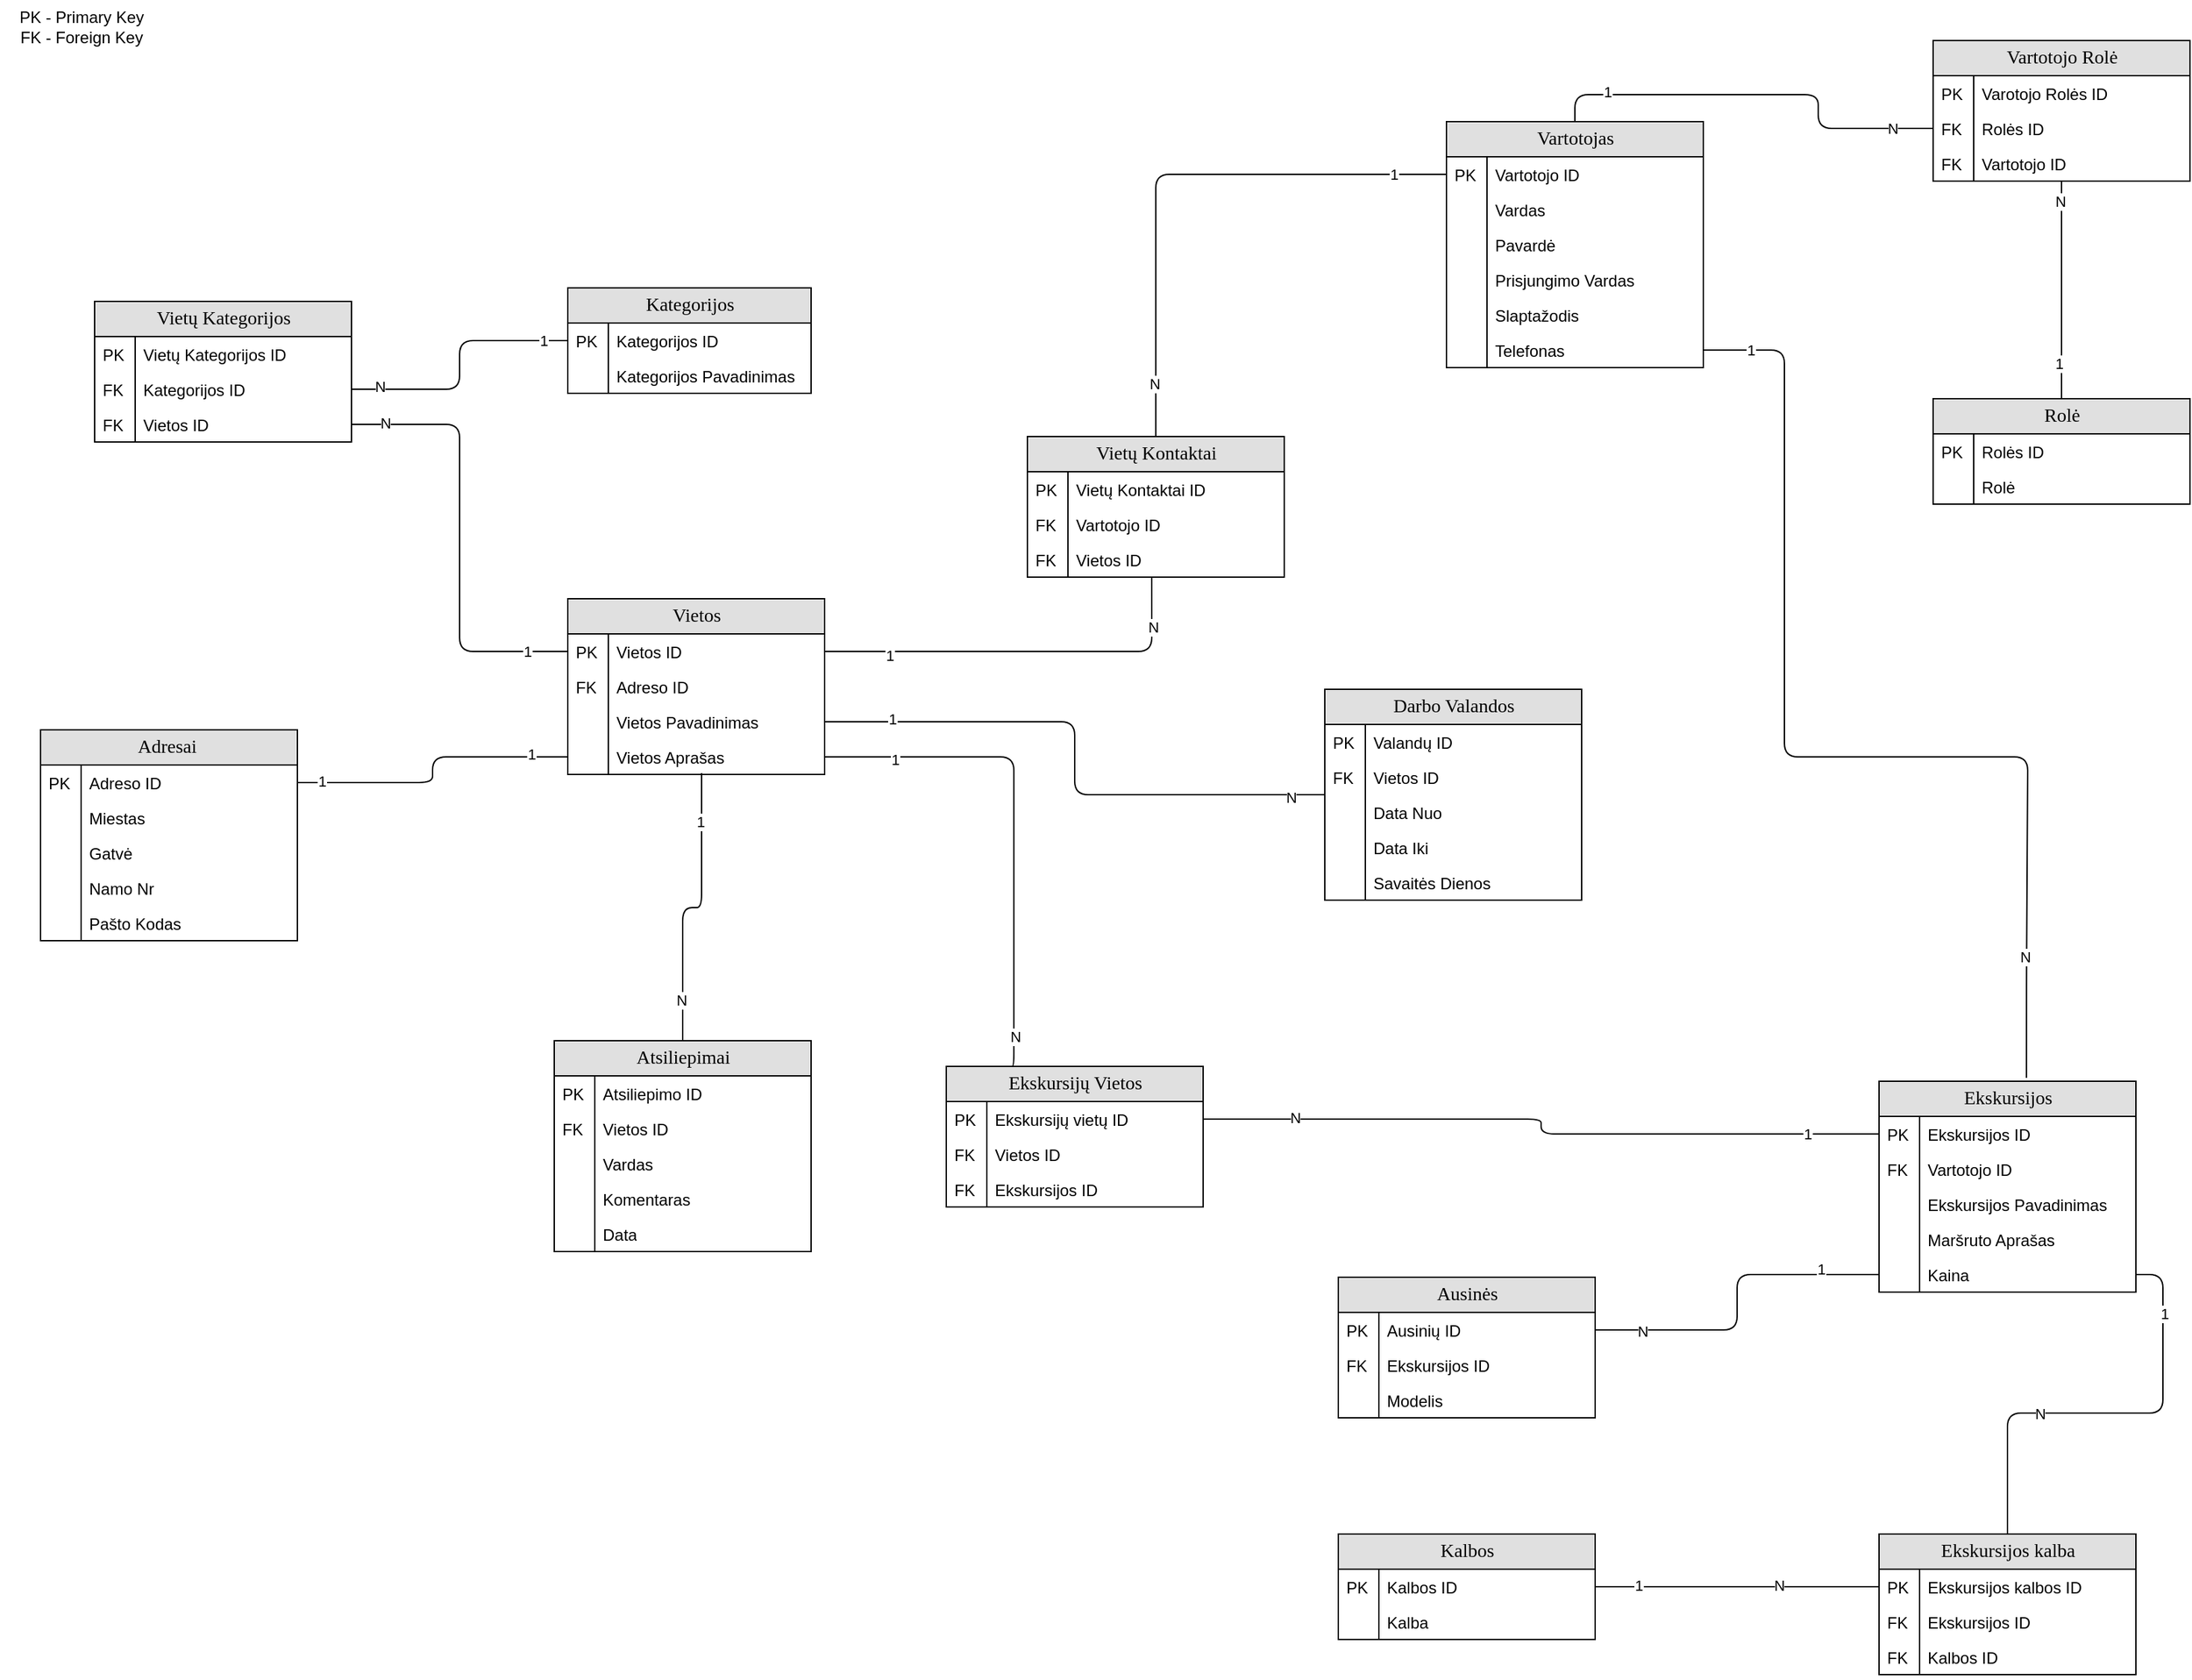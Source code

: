 <mxfile version="21.1.6" type="device">
  <diagram name="Page-1" id="e56a1550-8fbb-45ad-956c-1786394a9013">
    <mxGraphModel dx="2279" dy="1173" grid="1" gridSize="10" guides="1" tooltips="1" connect="1" arrows="1" fold="1" page="1" pageScale="1" pageWidth="1700" pageHeight="1100" background="none" math="0" shadow="0">
      <root>
        <mxCell id="0" />
        <mxCell id="1" parent="0" />
        <mxCell id="2e49270ec7c68f3f-1" value="Vietų Kategorijos" style="swimlane;html=1;fontStyle=0;childLayout=stackLayout;horizontal=1;startSize=26;fillColor=#e0e0e0;horizontalStack=0;resizeParent=1;resizeLast=0;collapsible=1;marginBottom=0;swimlaneFillColor=#ffffff;align=center;rounded=0;shadow=0;comic=0;labelBackgroundColor=none;strokeWidth=1;fontFamily=Verdana;fontSize=14" parent="1" vertex="1">
          <mxGeometry x="90" y="243" width="190" height="104" as="geometry" />
        </mxCell>
        <mxCell id="2u75masFZItvVnKcSMwO-8" value="Vietų Kategorijos ID" style="shape=partialRectangle;top=0;left=0;right=0;bottom=0;html=1;align=left;verticalAlign=top;fillColor=none;spacingLeft=34;spacingRight=4;whiteSpace=wrap;overflow=hidden;rotatable=0;points=[[0,0.5],[1,0.5]];portConstraint=eastwest;dropTarget=0;" parent="2e49270ec7c68f3f-1" vertex="1">
          <mxGeometry y="26" width="190" height="26" as="geometry" />
        </mxCell>
        <mxCell id="2u75masFZItvVnKcSMwO-9" value="PK" style="shape=partialRectangle;top=0;left=0;bottom=0;html=1;fillColor=none;align=left;verticalAlign=top;spacingLeft=4;spacingRight=4;whiteSpace=wrap;overflow=hidden;rotatable=0;points=[];portConstraint=eastwest;part=1;" parent="2u75masFZItvVnKcSMwO-8" vertex="1" connectable="0">
          <mxGeometry width="30" height="26" as="geometry" />
        </mxCell>
        <mxCell id="2u75masFZItvVnKcSMwO-10" value="Kategorijos ID" style="shape=partialRectangle;top=0;left=0;right=0;bottom=0;html=1;align=left;verticalAlign=top;fillColor=none;spacingLeft=34;spacingRight=4;whiteSpace=wrap;overflow=hidden;rotatable=0;points=[[0,0.5],[1,0.5]];portConstraint=eastwest;dropTarget=0;" parent="2e49270ec7c68f3f-1" vertex="1">
          <mxGeometry y="52" width="190" height="26" as="geometry" />
        </mxCell>
        <mxCell id="2u75masFZItvVnKcSMwO-11" value="FK" style="shape=partialRectangle;top=0;left=0;bottom=0;html=1;fillColor=none;align=left;verticalAlign=top;spacingLeft=4;spacingRight=4;whiteSpace=wrap;overflow=hidden;rotatable=0;points=[];portConstraint=eastwest;part=1;" parent="2u75masFZItvVnKcSMwO-10" vertex="1" connectable="0">
          <mxGeometry width="30" height="26" as="geometry" />
        </mxCell>
        <mxCell id="2u75masFZItvVnKcSMwO-12" value="Vietos ID" style="shape=partialRectangle;top=0;left=0;right=0;bottom=0;html=1;align=left;verticalAlign=top;fillColor=none;spacingLeft=34;spacingRight=4;whiteSpace=wrap;overflow=hidden;rotatable=0;points=[[0,0.5],[1,0.5]];portConstraint=eastwest;dropTarget=0;" parent="2e49270ec7c68f3f-1" vertex="1">
          <mxGeometry y="78" width="190" height="26" as="geometry" />
        </mxCell>
        <mxCell id="2u75masFZItvVnKcSMwO-13" value="FK" style="shape=partialRectangle;top=0;left=0;bottom=0;html=1;fillColor=none;align=left;verticalAlign=top;spacingLeft=4;spacingRight=4;whiteSpace=wrap;overflow=hidden;rotatable=0;points=[];portConstraint=eastwest;part=1;" parent="2u75masFZItvVnKcSMwO-12" vertex="1" connectable="0">
          <mxGeometry width="30" height="26" as="geometry" />
        </mxCell>
        <mxCell id="2e49270ec7c68f3f-8" value="Kategorijos" style="swimlane;html=1;fontStyle=0;childLayout=stackLayout;horizontal=1;startSize=26;fillColor=#e0e0e0;horizontalStack=0;resizeParent=1;resizeLast=0;collapsible=1;marginBottom=0;swimlaneFillColor=#ffffff;align=center;rounded=0;shadow=0;comic=0;labelBackgroundColor=none;strokeWidth=1;fontFamily=Verdana;fontSize=14;swimlaneLine=1;" parent="1" vertex="1">
          <mxGeometry x="440" y="233" width="180" height="78" as="geometry" />
        </mxCell>
        <mxCell id="2e49270ec7c68f3f-11" value="Kategorijos ID" style="shape=partialRectangle;top=0;left=0;right=0;bottom=0;html=1;align=left;verticalAlign=top;fillColor=none;spacingLeft=34;spacingRight=4;whiteSpace=wrap;overflow=hidden;rotatable=0;points=[[0,0.5],[1,0.5]];portConstraint=eastwest;dropTarget=0;" parent="2e49270ec7c68f3f-8" vertex="1">
          <mxGeometry y="26" width="180" height="26" as="geometry" />
        </mxCell>
        <mxCell id="2e49270ec7c68f3f-12" value="PK" style="shape=partialRectangle;top=0;left=0;bottom=0;html=1;fillColor=none;align=left;verticalAlign=top;spacingLeft=4;spacingRight=4;whiteSpace=wrap;overflow=hidden;rotatable=0;points=[];portConstraint=eastwest;part=1;" parent="2e49270ec7c68f3f-11" vertex="1" connectable="0">
          <mxGeometry width="30" height="26" as="geometry" />
        </mxCell>
        <mxCell id="2u75masFZItvVnKcSMwO-6" value="Kategorijos Pavadinimas" style="shape=partialRectangle;top=0;left=0;right=0;bottom=0;html=1;align=left;verticalAlign=top;fillColor=none;spacingLeft=34;spacingRight=4;whiteSpace=wrap;overflow=hidden;rotatable=0;points=[[0,0.5],[1,0.5]];portConstraint=eastwest;dropTarget=0;" parent="2e49270ec7c68f3f-8" vertex="1">
          <mxGeometry y="52" width="180" height="26" as="geometry" />
        </mxCell>
        <mxCell id="2u75masFZItvVnKcSMwO-7" value="" style="shape=partialRectangle;top=0;left=0;bottom=0;html=1;fillColor=none;align=left;verticalAlign=top;spacingLeft=4;spacingRight=4;whiteSpace=wrap;overflow=hidden;rotatable=0;points=[];portConstraint=eastwest;part=1;" parent="2u75masFZItvVnKcSMwO-6" vertex="1" connectable="0">
          <mxGeometry width="30" height="26" as="geometry" />
        </mxCell>
        <mxCell id="2u75masFZItvVnKcSMwO-14" value="Vietos" style="swimlane;html=1;fontStyle=0;childLayout=stackLayout;horizontal=1;startSize=26;fillColor=#e0e0e0;horizontalStack=0;resizeParent=1;resizeLast=0;collapsible=1;marginBottom=0;swimlaneFillColor=#ffffff;align=center;rounded=0;shadow=0;comic=0;labelBackgroundColor=none;strokeWidth=1;fontFamily=Verdana;fontSize=14" parent="1" vertex="1">
          <mxGeometry x="440" y="463" width="190" height="130" as="geometry" />
        </mxCell>
        <mxCell id="2u75masFZItvVnKcSMwO-15" value="Vietos ID" style="shape=partialRectangle;top=0;left=0;right=0;bottom=0;html=1;align=left;verticalAlign=top;fillColor=none;spacingLeft=34;spacingRight=4;whiteSpace=wrap;overflow=hidden;rotatable=0;points=[[0,0.5],[1,0.5]];portConstraint=eastwest;dropTarget=0;" parent="2u75masFZItvVnKcSMwO-14" vertex="1">
          <mxGeometry y="26" width="190" height="26" as="geometry" />
        </mxCell>
        <mxCell id="2u75masFZItvVnKcSMwO-16" value="PK" style="shape=partialRectangle;top=0;left=0;bottom=0;html=1;fillColor=none;align=left;verticalAlign=top;spacingLeft=4;spacingRight=4;whiteSpace=wrap;overflow=hidden;rotatable=0;points=[];portConstraint=eastwest;part=1;" parent="2u75masFZItvVnKcSMwO-15" vertex="1" connectable="0">
          <mxGeometry width="30" height="26" as="geometry" />
        </mxCell>
        <mxCell id="KYtX_z146QH8X2Sa38zv-23" value="Adreso ID" style="shape=partialRectangle;top=0;left=0;right=0;bottom=0;html=1;align=left;verticalAlign=top;fillColor=none;spacingLeft=34;spacingRight=4;whiteSpace=wrap;overflow=hidden;rotatable=0;points=[[0,0.5],[1,0.5]];portConstraint=eastwest;dropTarget=0;" parent="2u75masFZItvVnKcSMwO-14" vertex="1">
          <mxGeometry y="52" width="190" height="26" as="geometry" />
        </mxCell>
        <mxCell id="KYtX_z146QH8X2Sa38zv-24" value="FK" style="shape=partialRectangle;top=0;left=0;bottom=0;html=1;fillColor=none;align=left;verticalAlign=top;spacingLeft=4;spacingRight=4;whiteSpace=wrap;overflow=hidden;rotatable=0;points=[];portConstraint=eastwest;part=1;" parent="KYtX_z146QH8X2Sa38zv-23" vertex="1" connectable="0">
          <mxGeometry width="30" height="26" as="geometry" />
        </mxCell>
        <mxCell id="2u75masFZItvVnKcSMwO-17" value="Vietos Pavadinimas" style="shape=partialRectangle;top=0;left=0;right=0;bottom=0;html=1;align=left;verticalAlign=top;fillColor=none;spacingLeft=34;spacingRight=4;whiteSpace=wrap;overflow=hidden;rotatable=0;points=[[0,0.5],[1,0.5]];portConstraint=eastwest;dropTarget=0;" parent="2u75masFZItvVnKcSMwO-14" vertex="1">
          <mxGeometry y="78" width="190" height="26" as="geometry" />
        </mxCell>
        <mxCell id="2u75masFZItvVnKcSMwO-18" value="" style="shape=partialRectangle;top=0;left=0;bottom=0;html=1;fillColor=none;align=left;verticalAlign=top;spacingLeft=4;spacingRight=4;whiteSpace=wrap;overflow=hidden;rotatable=0;points=[];portConstraint=eastwest;part=1;" parent="2u75masFZItvVnKcSMwO-17" vertex="1" connectable="0">
          <mxGeometry width="30" height="26" as="geometry" />
        </mxCell>
        <mxCell id="2u75masFZItvVnKcSMwO-19" value="Vietos Aprašas" style="shape=partialRectangle;top=0;left=0;right=0;bottom=0;html=1;align=left;verticalAlign=top;fillColor=none;spacingLeft=34;spacingRight=4;whiteSpace=wrap;overflow=hidden;rotatable=0;points=[[0,0.5],[1,0.5]];portConstraint=eastwest;dropTarget=0;" parent="2u75masFZItvVnKcSMwO-14" vertex="1">
          <mxGeometry y="104" width="190" height="26" as="geometry" />
        </mxCell>
        <mxCell id="2u75masFZItvVnKcSMwO-20" value="" style="shape=partialRectangle;top=0;left=0;bottom=0;html=1;fillColor=none;align=left;verticalAlign=top;spacingLeft=4;spacingRight=4;whiteSpace=wrap;overflow=hidden;rotatable=0;points=[];portConstraint=eastwest;part=1;" parent="2u75masFZItvVnKcSMwO-19" vertex="1" connectable="0">
          <mxGeometry width="30" height="26" as="geometry" />
        </mxCell>
        <mxCell id="2u75masFZItvVnKcSMwO-21" value="Adresai&amp;nbsp;" style="swimlane;html=1;fontStyle=0;childLayout=stackLayout;horizontal=1;startSize=26;fillColor=#e0e0e0;horizontalStack=0;resizeParent=1;resizeLast=0;collapsible=1;marginBottom=0;swimlaneFillColor=#ffffff;align=center;rounded=0;shadow=0;comic=0;labelBackgroundColor=none;strokeWidth=1;fontFamily=Verdana;fontSize=14" parent="1" vertex="1">
          <mxGeometry x="50" y="560" width="190" height="156" as="geometry" />
        </mxCell>
        <mxCell id="2u75masFZItvVnKcSMwO-22" value="Adreso ID" style="shape=partialRectangle;top=0;left=0;right=0;bottom=0;html=1;align=left;verticalAlign=top;fillColor=none;spacingLeft=34;spacingRight=4;whiteSpace=wrap;overflow=hidden;rotatable=0;points=[[0,0.5],[1,0.5]];portConstraint=eastwest;dropTarget=0;" parent="2u75masFZItvVnKcSMwO-21" vertex="1">
          <mxGeometry y="26" width="190" height="26" as="geometry" />
        </mxCell>
        <mxCell id="2u75masFZItvVnKcSMwO-23" value="PK" style="shape=partialRectangle;top=0;left=0;bottom=0;html=1;fillColor=none;align=left;verticalAlign=top;spacingLeft=4;spacingRight=4;whiteSpace=wrap;overflow=hidden;rotatable=0;points=[];portConstraint=eastwest;part=1;" parent="2u75masFZItvVnKcSMwO-22" vertex="1" connectable="0">
          <mxGeometry width="30" height="26" as="geometry" />
        </mxCell>
        <mxCell id="2u75masFZItvVnKcSMwO-24" value="Miestas" style="shape=partialRectangle;top=0;left=0;right=0;bottom=0;html=1;align=left;verticalAlign=top;fillColor=none;spacingLeft=34;spacingRight=4;whiteSpace=wrap;overflow=hidden;rotatable=0;points=[[0,0.5],[1,0.5]];portConstraint=eastwest;dropTarget=0;" parent="2u75masFZItvVnKcSMwO-21" vertex="1">
          <mxGeometry y="52" width="190" height="26" as="geometry" />
        </mxCell>
        <mxCell id="2u75masFZItvVnKcSMwO-25" value="" style="shape=partialRectangle;top=0;left=0;bottom=0;html=1;fillColor=none;align=left;verticalAlign=top;spacingLeft=4;spacingRight=4;whiteSpace=wrap;overflow=hidden;rotatable=0;points=[];portConstraint=eastwest;part=1;" parent="2u75masFZItvVnKcSMwO-24" vertex="1" connectable="0">
          <mxGeometry width="30" height="26" as="geometry" />
        </mxCell>
        <mxCell id="2u75masFZItvVnKcSMwO-26" value="Gatvė" style="shape=partialRectangle;top=0;left=0;right=0;bottom=0;html=1;align=left;verticalAlign=top;fillColor=none;spacingLeft=34;spacingRight=4;whiteSpace=wrap;overflow=hidden;rotatable=0;points=[[0,0.5],[1,0.5]];portConstraint=eastwest;dropTarget=0;" parent="2u75masFZItvVnKcSMwO-21" vertex="1">
          <mxGeometry y="78" width="190" height="26" as="geometry" />
        </mxCell>
        <mxCell id="2u75masFZItvVnKcSMwO-27" value="" style="shape=partialRectangle;top=0;left=0;bottom=0;html=1;fillColor=none;align=left;verticalAlign=top;spacingLeft=4;spacingRight=4;whiteSpace=wrap;overflow=hidden;rotatable=0;points=[];portConstraint=eastwest;part=1;" parent="2u75masFZItvVnKcSMwO-26" vertex="1" connectable="0">
          <mxGeometry width="30" height="26" as="geometry" />
        </mxCell>
        <mxCell id="2u75masFZItvVnKcSMwO-28" value="Namo Nr&amp;nbsp;" style="shape=partialRectangle;top=0;left=0;right=0;bottom=0;html=1;align=left;verticalAlign=top;fillColor=none;spacingLeft=34;spacingRight=4;whiteSpace=wrap;overflow=hidden;rotatable=0;points=[[0,0.5],[1,0.5]];portConstraint=eastwest;dropTarget=0;" parent="2u75masFZItvVnKcSMwO-21" vertex="1">
          <mxGeometry y="104" width="190" height="26" as="geometry" />
        </mxCell>
        <mxCell id="2u75masFZItvVnKcSMwO-29" value="" style="shape=partialRectangle;top=0;left=0;bottom=0;html=1;fillColor=none;align=left;verticalAlign=top;spacingLeft=4;spacingRight=4;whiteSpace=wrap;overflow=hidden;rotatable=0;points=[];portConstraint=eastwest;part=1;" parent="2u75masFZItvVnKcSMwO-28" vertex="1" connectable="0">
          <mxGeometry width="30" height="26" as="geometry" />
        </mxCell>
        <mxCell id="2u75masFZItvVnKcSMwO-30" value="Pašto Kodas" style="shape=partialRectangle;top=0;left=0;right=0;bottom=0;html=1;align=left;verticalAlign=top;fillColor=none;spacingLeft=34;spacingRight=4;whiteSpace=wrap;overflow=hidden;rotatable=0;points=[[0,0.5],[1,0.5]];portConstraint=eastwest;dropTarget=0;" parent="2u75masFZItvVnKcSMwO-21" vertex="1">
          <mxGeometry y="130" width="190" height="26" as="geometry" />
        </mxCell>
        <mxCell id="2u75masFZItvVnKcSMwO-31" value="" style="shape=partialRectangle;top=0;left=0;bottom=0;html=1;fillColor=none;align=left;verticalAlign=top;spacingLeft=4;spacingRight=4;whiteSpace=wrap;overflow=hidden;rotatable=0;points=[];portConstraint=eastwest;part=1;" parent="2u75masFZItvVnKcSMwO-30" vertex="1" connectable="0">
          <mxGeometry width="30" height="26" as="geometry" />
        </mxCell>
        <mxCell id="2u75masFZItvVnKcSMwO-32" value="Vietų Kontaktai" style="swimlane;html=1;fontStyle=0;childLayout=stackLayout;horizontal=1;startSize=26;fillColor=#e0e0e0;horizontalStack=0;resizeParent=1;resizeLast=0;collapsible=1;marginBottom=0;swimlaneFillColor=#ffffff;align=center;rounded=0;shadow=0;comic=0;labelBackgroundColor=none;strokeWidth=1;fontFamily=Verdana;fontSize=14" parent="1" vertex="1">
          <mxGeometry x="780" y="343" width="190" height="104" as="geometry" />
        </mxCell>
        <mxCell id="2u75masFZItvVnKcSMwO-33" value="Vietų Kontaktai ID" style="shape=partialRectangle;top=0;left=0;right=0;bottom=0;html=1;align=left;verticalAlign=top;fillColor=none;spacingLeft=34;spacingRight=4;whiteSpace=wrap;overflow=hidden;rotatable=0;points=[[0,0.5],[1,0.5]];portConstraint=eastwest;dropTarget=0;" parent="2u75masFZItvVnKcSMwO-32" vertex="1">
          <mxGeometry y="26" width="190" height="26" as="geometry" />
        </mxCell>
        <mxCell id="2u75masFZItvVnKcSMwO-34" value="PK" style="shape=partialRectangle;top=0;left=0;bottom=0;html=1;fillColor=none;align=left;verticalAlign=top;spacingLeft=4;spacingRight=4;whiteSpace=wrap;overflow=hidden;rotatable=0;points=[];portConstraint=eastwest;part=1;" parent="2u75masFZItvVnKcSMwO-33" vertex="1" connectable="0">
          <mxGeometry width="30" height="26" as="geometry" />
        </mxCell>
        <mxCell id="2u75masFZItvVnKcSMwO-35" value="Vartotojo ID" style="shape=partialRectangle;top=0;left=0;right=0;bottom=0;html=1;align=left;verticalAlign=top;fillColor=none;spacingLeft=34;spacingRight=4;whiteSpace=wrap;overflow=hidden;rotatable=0;points=[[0,0.5],[1,0.5]];portConstraint=eastwest;dropTarget=0;" parent="2u75masFZItvVnKcSMwO-32" vertex="1">
          <mxGeometry y="52" width="190" height="26" as="geometry" />
        </mxCell>
        <mxCell id="2u75masFZItvVnKcSMwO-36" value="FK" style="shape=partialRectangle;top=0;left=0;bottom=0;html=1;fillColor=none;align=left;verticalAlign=top;spacingLeft=4;spacingRight=4;whiteSpace=wrap;overflow=hidden;rotatable=0;points=[];portConstraint=eastwest;part=1;" parent="2u75masFZItvVnKcSMwO-35" vertex="1" connectable="0">
          <mxGeometry width="30" height="26" as="geometry" />
        </mxCell>
        <mxCell id="2u75masFZItvVnKcSMwO-37" value="Vietos ID" style="shape=partialRectangle;top=0;left=0;right=0;bottom=0;html=1;align=left;verticalAlign=top;fillColor=none;spacingLeft=34;spacingRight=4;whiteSpace=wrap;overflow=hidden;rotatable=0;points=[[0,0.5],[1,0.5]];portConstraint=eastwest;dropTarget=0;" parent="2u75masFZItvVnKcSMwO-32" vertex="1">
          <mxGeometry y="78" width="190" height="26" as="geometry" />
        </mxCell>
        <mxCell id="2u75masFZItvVnKcSMwO-38" value="FK" style="shape=partialRectangle;top=0;left=0;bottom=0;html=1;fillColor=none;align=left;verticalAlign=top;spacingLeft=4;spacingRight=4;whiteSpace=wrap;overflow=hidden;rotatable=0;points=[];portConstraint=eastwest;part=1;" parent="2u75masFZItvVnKcSMwO-37" vertex="1" connectable="0">
          <mxGeometry width="30" height="26" as="geometry" />
        </mxCell>
        <mxCell id="2u75masFZItvVnKcSMwO-46" value="Darbo Valandos" style="swimlane;html=1;fontStyle=0;childLayout=stackLayout;horizontal=1;startSize=26;fillColor=#e0e0e0;horizontalStack=0;resizeParent=1;resizeLast=0;collapsible=1;marginBottom=0;swimlaneFillColor=#ffffff;align=center;rounded=0;shadow=0;comic=0;labelBackgroundColor=none;strokeWidth=1;fontFamily=Verdana;fontSize=14" parent="1" vertex="1">
          <mxGeometry x="1000" y="530" width="190" height="156" as="geometry" />
        </mxCell>
        <mxCell id="2u75masFZItvVnKcSMwO-47" value="Valandų ID" style="shape=partialRectangle;top=0;left=0;right=0;bottom=0;html=1;align=left;verticalAlign=top;fillColor=none;spacingLeft=34;spacingRight=4;whiteSpace=wrap;overflow=hidden;rotatable=0;points=[[0,0.5],[1,0.5]];portConstraint=eastwest;dropTarget=0;" parent="2u75masFZItvVnKcSMwO-46" vertex="1">
          <mxGeometry y="26" width="190" height="26" as="geometry" />
        </mxCell>
        <mxCell id="2u75masFZItvVnKcSMwO-48" value="PK" style="shape=partialRectangle;top=0;left=0;bottom=0;html=1;fillColor=none;align=left;verticalAlign=top;spacingLeft=4;spacingRight=4;whiteSpace=wrap;overflow=hidden;rotatable=0;points=[];portConstraint=eastwest;part=1;" parent="2u75masFZItvVnKcSMwO-47" vertex="1" connectable="0">
          <mxGeometry width="30" height="26" as="geometry" />
        </mxCell>
        <mxCell id="KYtX_z146QH8X2Sa38zv-27" value="Vietos ID" style="shape=partialRectangle;top=0;left=0;right=0;bottom=0;html=1;align=left;verticalAlign=top;fillColor=none;spacingLeft=34;spacingRight=4;whiteSpace=wrap;overflow=hidden;rotatable=0;points=[[0,0.5],[1,0.5]];portConstraint=eastwest;dropTarget=0;" parent="2u75masFZItvVnKcSMwO-46" vertex="1">
          <mxGeometry y="52" width="190" height="26" as="geometry" />
        </mxCell>
        <mxCell id="KYtX_z146QH8X2Sa38zv-28" value="FK" style="shape=partialRectangle;top=0;left=0;bottom=0;html=1;fillColor=none;align=left;verticalAlign=top;spacingLeft=4;spacingRight=4;whiteSpace=wrap;overflow=hidden;rotatable=0;points=[];portConstraint=eastwest;part=1;" parent="KYtX_z146QH8X2Sa38zv-27" vertex="1" connectable="0">
          <mxGeometry width="30" height="26" as="geometry" />
        </mxCell>
        <mxCell id="2u75masFZItvVnKcSMwO-49" value="Data Nuo" style="shape=partialRectangle;top=0;left=0;right=0;bottom=0;html=1;align=left;verticalAlign=top;fillColor=none;spacingLeft=34;spacingRight=4;whiteSpace=wrap;overflow=hidden;rotatable=0;points=[[0,0.5],[1,0.5]];portConstraint=eastwest;dropTarget=0;" parent="2u75masFZItvVnKcSMwO-46" vertex="1">
          <mxGeometry y="78" width="190" height="26" as="geometry" />
        </mxCell>
        <mxCell id="2u75masFZItvVnKcSMwO-50" value="" style="shape=partialRectangle;top=0;left=0;bottom=0;html=1;fillColor=none;align=left;verticalAlign=top;spacingLeft=4;spacingRight=4;whiteSpace=wrap;overflow=hidden;rotatable=0;points=[];portConstraint=eastwest;part=1;" parent="2u75masFZItvVnKcSMwO-49" vertex="1" connectable="0">
          <mxGeometry width="30" height="26" as="geometry" />
        </mxCell>
        <mxCell id="2u75masFZItvVnKcSMwO-51" value="Data Iki" style="shape=partialRectangle;top=0;left=0;right=0;bottom=0;html=1;align=left;verticalAlign=top;fillColor=none;spacingLeft=34;spacingRight=4;whiteSpace=wrap;overflow=hidden;rotatable=0;points=[[0,0.5],[1,0.5]];portConstraint=eastwest;dropTarget=0;" parent="2u75masFZItvVnKcSMwO-46" vertex="1">
          <mxGeometry y="104" width="190" height="26" as="geometry" />
        </mxCell>
        <mxCell id="2u75masFZItvVnKcSMwO-52" value="" style="shape=partialRectangle;top=0;left=0;bottom=0;html=1;fillColor=none;align=left;verticalAlign=top;spacingLeft=4;spacingRight=4;whiteSpace=wrap;overflow=hidden;rotatable=0;points=[];portConstraint=eastwest;part=1;" parent="2u75masFZItvVnKcSMwO-51" vertex="1" connectable="0">
          <mxGeometry width="30" height="26" as="geometry" />
        </mxCell>
        <mxCell id="2u75masFZItvVnKcSMwO-53" value="Savaitės Dienos" style="shape=partialRectangle;top=0;left=0;right=0;bottom=0;html=1;align=left;verticalAlign=top;fillColor=none;spacingLeft=34;spacingRight=4;whiteSpace=wrap;overflow=hidden;rotatable=0;points=[[0,0.5],[1,0.5]];portConstraint=eastwest;dropTarget=0;" parent="2u75masFZItvVnKcSMwO-46" vertex="1">
          <mxGeometry y="130" width="190" height="26" as="geometry" />
        </mxCell>
        <mxCell id="2u75masFZItvVnKcSMwO-54" value="" style="shape=partialRectangle;top=0;left=0;bottom=0;html=1;fillColor=none;align=left;verticalAlign=top;spacingLeft=4;spacingRight=4;whiteSpace=wrap;overflow=hidden;rotatable=0;points=[];portConstraint=eastwest;part=1;" parent="2u75masFZItvVnKcSMwO-53" vertex="1" connectable="0">
          <mxGeometry width="30" height="26" as="geometry" />
        </mxCell>
        <mxCell id="2u75masFZItvVnKcSMwO-110" style="edgeStyle=orthogonalEdgeStyle;shape=connector;rounded=1;orthogonalLoop=1;jettySize=auto;html=1;exitX=0.574;exitY=-0.016;exitDx=0;exitDy=0;labelBackgroundColor=default;strokeColor=default;fontFamily=Helvetica;fontSize=11;fontColor=default;startArrow=none;startFill=0;endArrow=none;endFill=0;startSize=7;endSize=7;entryX=1;entryY=0.5;entryDx=0;entryDy=0;exitPerimeter=0;" parent="1" source="uonydsykqaPRwKB6mwcQ-45" target="uonydsykqaPRwKB6mwcQ-14" edge="1">
          <mxGeometry relative="1" as="geometry">
            <mxPoint x="1270" y="337" as="targetPoint" />
            <Array as="points">
              <mxPoint x="1519" y="740" />
              <mxPoint x="1520" y="580" />
              <mxPoint x="1340" y="580" />
              <mxPoint x="1340" y="280" />
            </Array>
            <mxPoint x="1515" y="790" as="sourcePoint" />
          </mxGeometry>
        </mxCell>
        <mxCell id="KYtX_z146QH8X2Sa38zv-10" value="1" style="edgeLabel;html=1;align=center;verticalAlign=middle;resizable=0;points=[];fontSize=11;fontFamily=Helvetica;fontColor=default;" parent="2u75masFZItvVnKcSMwO-110" vertex="1" connectable="0">
          <mxGeometry x="0.964" y="-1" relative="1" as="geometry">
            <mxPoint x="21" y="1" as="offset" />
          </mxGeometry>
        </mxCell>
        <mxCell id="KYtX_z146QH8X2Sa38zv-14" value="N" style="edgeLabel;html=1;align=center;verticalAlign=middle;resizable=0;points=[];fontSize=11;fontFamily=Helvetica;fontColor=default;" parent="2u75masFZItvVnKcSMwO-110" vertex="1" connectable="0">
          <mxGeometry x="-0.873" y="1" relative="1" as="geometry">
            <mxPoint y="-40" as="offset" />
          </mxGeometry>
        </mxCell>
        <mxCell id="2u75masFZItvVnKcSMwO-100" style="edgeStyle=orthogonalEdgeStyle;rounded=1;orthogonalLoop=1;jettySize=auto;html=1;exitX=0;exitY=0.5;exitDx=0;exitDy=0;entryX=1;entryY=0.5;entryDx=0;entryDy=0;startArrow=none;startFill=0;endArrow=none;endFill=0;strokeColor=default;endSize=7;startSize=7;" parent="1" source="2e49270ec7c68f3f-11" target="2u75masFZItvVnKcSMwO-10" edge="1">
          <mxGeometry relative="1" as="geometry" />
        </mxCell>
        <mxCell id="KYtX_z146QH8X2Sa38zv-1" value="1" style="edgeLabel;html=1;align=center;verticalAlign=middle;resizable=0;points=[];fontSize=11;fontFamily=Helvetica;fontColor=default;" parent="2u75masFZItvVnKcSMwO-100" vertex="1" connectable="0">
          <mxGeometry x="-0.816" relative="1" as="geometry">
            <mxPoint as="offset" />
          </mxGeometry>
        </mxCell>
        <mxCell id="KYtX_z146QH8X2Sa38zv-18" value="N" style="edgeLabel;html=1;align=center;verticalAlign=middle;resizable=0;points=[];fontSize=11;fontFamily=Helvetica;fontColor=default;" parent="2u75masFZItvVnKcSMwO-100" vertex="1" connectable="0">
          <mxGeometry x="0.786" y="-2" relative="1" as="geometry">
            <mxPoint as="offset" />
          </mxGeometry>
        </mxCell>
        <mxCell id="2u75masFZItvVnKcSMwO-102" style="edgeStyle=orthogonalEdgeStyle;shape=connector;rounded=1;orthogonalLoop=1;jettySize=auto;html=1;exitX=1;exitY=0.5;exitDx=0;exitDy=0;entryX=0;entryY=0.5;entryDx=0;entryDy=0;labelBackgroundColor=default;strokeColor=default;fontFamily=Helvetica;fontSize=11;fontColor=default;startArrow=none;startFill=0;endArrow=none;endFill=0;startSize=7;endSize=7;" parent="1" source="2u75masFZItvVnKcSMwO-12" target="2u75masFZItvVnKcSMwO-15" edge="1">
          <mxGeometry relative="1" as="geometry" />
        </mxCell>
        <mxCell id="KYtX_z146QH8X2Sa38zv-2" value="1" style="edgeLabel;html=1;align=center;verticalAlign=middle;resizable=0;points=[];fontSize=11;fontFamily=Helvetica;fontColor=default;" parent="2u75masFZItvVnKcSMwO-102" vertex="1" connectable="0">
          <mxGeometry x="0.817" relative="1" as="geometry">
            <mxPoint as="offset" />
          </mxGeometry>
        </mxCell>
        <mxCell id="KYtX_z146QH8X2Sa38zv-19" value="N" style="edgeLabel;html=1;align=center;verticalAlign=middle;resizable=0;points=[];fontSize=11;fontFamily=Helvetica;fontColor=default;" parent="2u75masFZItvVnKcSMwO-102" vertex="1" connectable="0">
          <mxGeometry x="-0.848" y="1" relative="1" as="geometry">
            <mxPoint as="offset" />
          </mxGeometry>
        </mxCell>
        <mxCell id="2u75masFZItvVnKcSMwO-103" style="edgeStyle=orthogonalEdgeStyle;shape=connector;rounded=1;orthogonalLoop=1;jettySize=auto;html=1;exitX=0;exitY=0.5;exitDx=0;exitDy=0;entryX=1;entryY=0.5;entryDx=0;entryDy=0;labelBackgroundColor=default;strokeColor=default;fontFamily=Helvetica;fontSize=11;fontColor=default;startArrow=none;startFill=0;endArrow=none;endFill=0;startSize=7;endSize=7;" parent="1" source="2u75masFZItvVnKcSMwO-19" target="2u75masFZItvVnKcSMwO-22" edge="1">
          <mxGeometry relative="1" as="geometry" />
        </mxCell>
        <mxCell id="KYtX_z146QH8X2Sa38zv-3" value="1" style="edgeLabel;html=1;align=center;verticalAlign=middle;resizable=0;points=[];fontSize=11;fontFamily=Helvetica;fontColor=default;" parent="2u75masFZItvVnKcSMwO-103" vertex="1" connectable="0">
          <mxGeometry x="-0.747" y="-2" relative="1" as="geometry">
            <mxPoint as="offset" />
          </mxGeometry>
        </mxCell>
        <mxCell id="KYtX_z146QH8X2Sa38zv-12" value="1" style="edgeLabel;html=1;align=center;verticalAlign=middle;resizable=0;points=[];fontSize=11;fontFamily=Helvetica;fontColor=default;" parent="2u75masFZItvVnKcSMwO-103" vertex="1" connectable="0">
          <mxGeometry x="0.837" y="-1" relative="1" as="geometry">
            <mxPoint as="offset" />
          </mxGeometry>
        </mxCell>
        <mxCell id="2u75masFZItvVnKcSMwO-104" style="edgeStyle=orthogonalEdgeStyle;shape=connector;rounded=1;orthogonalLoop=1;jettySize=auto;html=1;exitX=1;exitY=0.5;exitDx=0;exitDy=0;entryX=0.484;entryY=1;entryDx=0;entryDy=0;entryPerimeter=0;labelBackgroundColor=default;strokeColor=default;fontFamily=Helvetica;fontSize=11;fontColor=default;startArrow=none;startFill=0;endArrow=none;endFill=0;startSize=7;endSize=7;" parent="1" source="2u75masFZItvVnKcSMwO-15" target="2u75masFZItvVnKcSMwO-37" edge="1">
          <mxGeometry relative="1" as="geometry" />
        </mxCell>
        <mxCell id="KYtX_z146QH8X2Sa38zv-4" value="1" style="edgeLabel;html=1;align=center;verticalAlign=middle;resizable=0;points=[];fontSize=11;fontFamily=Helvetica;fontColor=default;" parent="2u75masFZItvVnKcSMwO-104" vertex="1" connectable="0">
          <mxGeometry x="-0.677" y="-3" relative="1" as="geometry">
            <mxPoint as="offset" />
          </mxGeometry>
        </mxCell>
        <mxCell id="KYtX_z146QH8X2Sa38zv-16" value="N" style="edgeLabel;html=1;align=center;verticalAlign=middle;resizable=0;points=[];fontSize=11;fontFamily=Helvetica;fontColor=default;" parent="2u75masFZItvVnKcSMwO-104" vertex="1" connectable="0">
          <mxGeometry x="0.751" y="-1" relative="1" as="geometry">
            <mxPoint as="offset" />
          </mxGeometry>
        </mxCell>
        <mxCell id="2u75masFZItvVnKcSMwO-105" style="edgeStyle=orthogonalEdgeStyle;shape=connector;rounded=1;orthogonalLoop=1;jettySize=auto;html=1;exitX=0;exitY=0.5;exitDx=0;exitDy=0;entryX=0.5;entryY=0;entryDx=0;entryDy=0;labelBackgroundColor=default;strokeColor=default;fontFamily=Helvetica;fontSize=11;fontColor=default;startArrow=none;startFill=0;endArrow=none;endFill=0;startSize=7;endSize=7;" parent="1" source="uonydsykqaPRwKB6mwcQ-2" target="2u75masFZItvVnKcSMwO-32" edge="1">
          <mxGeometry relative="1" as="geometry">
            <mxPoint x="1080" y="259" as="sourcePoint" />
          </mxGeometry>
        </mxCell>
        <mxCell id="KYtX_z146QH8X2Sa38zv-7" value="1" style="edgeLabel;html=1;align=center;verticalAlign=middle;resizable=0;points=[];fontSize=11;fontFamily=Helvetica;fontColor=default;" parent="2u75masFZItvVnKcSMwO-105" vertex="1" connectable="0">
          <mxGeometry x="-0.806" relative="1" as="geometry">
            <mxPoint as="offset" />
          </mxGeometry>
        </mxCell>
        <mxCell id="KYtX_z146QH8X2Sa38zv-17" value="N" style="edgeLabel;html=1;align=center;verticalAlign=middle;resizable=0;points=[];fontSize=11;fontFamily=Helvetica;fontColor=default;" parent="2u75masFZItvVnKcSMwO-105" vertex="1" connectable="0">
          <mxGeometry x="0.806" y="-1" relative="1" as="geometry">
            <mxPoint as="offset" />
          </mxGeometry>
        </mxCell>
        <mxCell id="2u75masFZItvVnKcSMwO-106" style="edgeStyle=orthogonalEdgeStyle;shape=connector;rounded=1;orthogonalLoop=1;jettySize=auto;html=1;exitX=1;exitY=0.5;exitDx=0;exitDy=0;entryX=0;entryY=0.5;entryDx=0;entryDy=0;labelBackgroundColor=default;strokeColor=default;fontFamily=Helvetica;fontSize=11;fontColor=default;startArrow=none;startFill=0;endArrow=none;endFill=0;startSize=7;endSize=7;" parent="1" source="2u75masFZItvVnKcSMwO-17" target="2u75masFZItvVnKcSMwO-46" edge="1">
          <mxGeometry relative="1" as="geometry" />
        </mxCell>
        <mxCell id="KYtX_z146QH8X2Sa38zv-5" value="1" style="edgeLabel;html=1;align=center;verticalAlign=middle;resizable=0;points=[];fontSize=11;fontFamily=Helvetica;fontColor=default;" parent="2u75masFZItvVnKcSMwO-106" vertex="1" connectable="0">
          <mxGeometry x="-0.767" y="2" relative="1" as="geometry">
            <mxPoint as="offset" />
          </mxGeometry>
        </mxCell>
        <mxCell id="KYtX_z146QH8X2Sa38zv-15" value="N" style="edgeLabel;html=1;align=center;verticalAlign=middle;resizable=0;points=[];fontSize=11;fontFamily=Helvetica;fontColor=default;" parent="2u75masFZItvVnKcSMwO-106" vertex="1" connectable="0">
          <mxGeometry x="0.881" y="-2" relative="1" as="geometry">
            <mxPoint as="offset" />
          </mxGeometry>
        </mxCell>
        <mxCell id="2u75masFZItvVnKcSMwO-107" style="edgeStyle=orthogonalEdgeStyle;shape=connector;rounded=1;orthogonalLoop=1;jettySize=auto;html=1;exitX=1;exitY=0.5;exitDx=0;exitDy=0;labelBackgroundColor=default;strokeColor=default;fontFamily=Helvetica;fontSize=11;fontColor=default;startArrow=none;startFill=0;endArrow=none;endFill=0;startSize=7;endSize=7;entryX=0.25;entryY=0;entryDx=0;entryDy=0;" parent="1" source="2u75masFZItvVnKcSMwO-19" target="uonydsykqaPRwKB6mwcQ-37" edge="1">
          <mxGeometry relative="1" as="geometry">
            <mxPoint x="800" y="779" as="targetPoint" />
            <Array as="points">
              <mxPoint x="770" y="580" />
              <mxPoint x="770" y="809" />
            </Array>
          </mxGeometry>
        </mxCell>
        <mxCell id="KYtX_z146QH8X2Sa38zv-6" value="1" style="edgeLabel;html=1;align=center;verticalAlign=middle;resizable=0;points=[];fontSize=11;fontFamily=Helvetica;fontColor=default;" parent="2u75masFZItvVnKcSMwO-107" vertex="1" connectable="0">
          <mxGeometry x="-0.722" y="-2" relative="1" as="geometry">
            <mxPoint as="offset" />
          </mxGeometry>
        </mxCell>
        <mxCell id="KYtX_z146QH8X2Sa38zv-20" value="N" style="edgeLabel;html=1;align=center;verticalAlign=middle;resizable=0;points=[];fontSize=11;fontFamily=Helvetica;fontColor=default;" parent="2u75masFZItvVnKcSMwO-107" vertex="1" connectable="0">
          <mxGeometry x="0.868" y="1" relative="1" as="geometry">
            <mxPoint as="offset" />
          </mxGeometry>
        </mxCell>
        <mxCell id="uonydsykqaPRwKB6mwcQ-1" value="Vartotojas" style="swimlane;html=1;fontStyle=0;childLayout=stackLayout;horizontal=1;startSize=26;fillColor=#e0e0e0;horizontalStack=0;resizeParent=1;resizeLast=0;collapsible=1;marginBottom=0;swimlaneFillColor=#ffffff;align=center;rounded=0;shadow=0;comic=0;labelBackgroundColor=none;strokeWidth=1;fontFamily=Verdana;fontSize=14" parent="1" vertex="1">
          <mxGeometry x="1090" y="110" width="190" height="182" as="geometry" />
        </mxCell>
        <mxCell id="uonydsykqaPRwKB6mwcQ-2" value="Vartotojo ID" style="shape=partialRectangle;top=0;left=0;right=0;bottom=0;html=1;align=left;verticalAlign=top;fillColor=none;spacingLeft=34;spacingRight=4;whiteSpace=wrap;overflow=hidden;rotatable=0;points=[[0,0.5],[1,0.5]];portConstraint=eastwest;dropTarget=0;" parent="uonydsykqaPRwKB6mwcQ-1" vertex="1">
          <mxGeometry y="26" width="190" height="26" as="geometry" />
        </mxCell>
        <mxCell id="uonydsykqaPRwKB6mwcQ-3" value="PK" style="shape=partialRectangle;top=0;left=0;bottom=0;html=1;fillColor=none;align=left;verticalAlign=top;spacingLeft=4;spacingRight=4;whiteSpace=wrap;overflow=hidden;rotatable=0;points=[];portConstraint=eastwest;part=1;" parent="uonydsykqaPRwKB6mwcQ-2" vertex="1" connectable="0">
          <mxGeometry width="30" height="26" as="geometry" />
        </mxCell>
        <mxCell id="uonydsykqaPRwKB6mwcQ-6" value="Vardas" style="shape=partialRectangle;top=0;left=0;right=0;bottom=0;html=1;align=left;verticalAlign=top;fillColor=none;spacingLeft=34;spacingRight=4;whiteSpace=wrap;overflow=hidden;rotatable=0;points=[[0,0.5],[1,0.5]];portConstraint=eastwest;dropTarget=0;" parent="uonydsykqaPRwKB6mwcQ-1" vertex="1">
          <mxGeometry y="52" width="190" height="26" as="geometry" />
        </mxCell>
        <mxCell id="uonydsykqaPRwKB6mwcQ-7" value="" style="shape=partialRectangle;top=0;left=0;bottom=0;html=1;fillColor=none;align=left;verticalAlign=top;spacingLeft=4;spacingRight=4;whiteSpace=wrap;overflow=hidden;rotatable=0;points=[];portConstraint=eastwest;part=1;" parent="uonydsykqaPRwKB6mwcQ-6" vertex="1" connectable="0">
          <mxGeometry width="30" height="26" as="geometry" />
        </mxCell>
        <mxCell id="uonydsykqaPRwKB6mwcQ-8" value="Pavardė" style="shape=partialRectangle;top=0;left=0;right=0;bottom=0;html=1;align=left;verticalAlign=top;fillColor=none;spacingLeft=34;spacingRight=4;whiteSpace=wrap;overflow=hidden;rotatable=0;points=[[0,0.5],[1,0.5]];portConstraint=eastwest;dropTarget=0;" parent="uonydsykqaPRwKB6mwcQ-1" vertex="1">
          <mxGeometry y="78" width="190" height="26" as="geometry" />
        </mxCell>
        <mxCell id="uonydsykqaPRwKB6mwcQ-9" value="" style="shape=partialRectangle;top=0;left=0;bottom=0;html=1;fillColor=none;align=left;verticalAlign=top;spacingLeft=4;spacingRight=4;whiteSpace=wrap;overflow=hidden;rotatable=0;points=[];portConstraint=eastwest;part=1;" parent="uonydsykqaPRwKB6mwcQ-8" vertex="1" connectable="0">
          <mxGeometry width="30" height="26" as="geometry" />
        </mxCell>
        <mxCell id="uonydsykqaPRwKB6mwcQ-10" value="Prisjungimo Vardas" style="shape=partialRectangle;top=0;left=0;right=0;bottom=0;html=1;align=left;verticalAlign=top;fillColor=none;spacingLeft=34;spacingRight=4;whiteSpace=wrap;overflow=hidden;rotatable=0;points=[[0,0.5],[1,0.5]];portConstraint=eastwest;dropTarget=0;" parent="uonydsykqaPRwKB6mwcQ-1" vertex="1">
          <mxGeometry y="104" width="190" height="26" as="geometry" />
        </mxCell>
        <mxCell id="uonydsykqaPRwKB6mwcQ-11" value="" style="shape=partialRectangle;top=0;left=0;bottom=0;html=1;fillColor=none;align=left;verticalAlign=top;spacingLeft=4;spacingRight=4;whiteSpace=wrap;overflow=hidden;rotatable=0;points=[];portConstraint=eastwest;part=1;" parent="uonydsykqaPRwKB6mwcQ-10" vertex="1" connectable="0">
          <mxGeometry width="30" height="26" as="geometry" />
        </mxCell>
        <mxCell id="uonydsykqaPRwKB6mwcQ-12" value="Slaptažodis" style="shape=partialRectangle;top=0;left=0;right=0;bottom=0;html=1;align=left;verticalAlign=top;fillColor=none;spacingLeft=34;spacingRight=4;whiteSpace=wrap;overflow=hidden;rotatable=0;points=[[0,0.5],[1,0.5]];portConstraint=eastwest;dropTarget=0;" parent="uonydsykqaPRwKB6mwcQ-1" vertex="1">
          <mxGeometry y="130" width="190" height="26" as="geometry" />
        </mxCell>
        <mxCell id="uonydsykqaPRwKB6mwcQ-13" value="" style="shape=partialRectangle;top=0;left=0;bottom=0;html=1;fillColor=none;align=left;verticalAlign=top;spacingLeft=4;spacingRight=4;whiteSpace=wrap;overflow=hidden;rotatable=0;points=[];portConstraint=eastwest;part=1;" parent="uonydsykqaPRwKB6mwcQ-12" vertex="1" connectable="0">
          <mxGeometry width="30" height="26" as="geometry" />
        </mxCell>
        <mxCell id="uonydsykqaPRwKB6mwcQ-14" value="Telefonas" style="shape=partialRectangle;top=0;left=0;right=0;bottom=0;html=1;align=left;verticalAlign=top;fillColor=none;spacingLeft=34;spacingRight=4;whiteSpace=wrap;overflow=hidden;rotatable=0;points=[[0,0.5],[1,0.5]];portConstraint=eastwest;dropTarget=0;" parent="uonydsykqaPRwKB6mwcQ-1" vertex="1">
          <mxGeometry y="156" width="190" height="26" as="geometry" />
        </mxCell>
        <mxCell id="uonydsykqaPRwKB6mwcQ-15" value="" style="shape=partialRectangle;top=0;left=0;bottom=0;html=1;fillColor=none;align=left;verticalAlign=top;spacingLeft=4;spacingRight=4;whiteSpace=wrap;overflow=hidden;rotatable=0;points=[];portConstraint=eastwest;part=1;" parent="uonydsykqaPRwKB6mwcQ-14" vertex="1" connectable="0">
          <mxGeometry width="30" height="26" as="geometry" />
        </mxCell>
        <mxCell id="uonydsykqaPRwKB6mwcQ-16" value="N" style="edgeStyle=orthogonalEdgeStyle;shape=connector;rounded=1;orthogonalLoop=1;jettySize=auto;html=1;entryX=0.5;entryY=0;entryDx=0;entryDy=0;labelBackgroundColor=default;strokeColor=default;fontFamily=Helvetica;fontSize=11;fontColor=default;startArrow=none;startFill=0;endArrow=none;endFill=0;startSize=7;endSize=7;" parent="1" source="uonydsykqaPRwKB6mwcQ-22" target="uonydsykqaPRwKB6mwcQ-1" edge="1">
          <mxGeometry x="-0.806" relative="1" as="geometry">
            <mxPoint x="1285" y="82" as="sourcePoint" />
            <mxPoint as="offset" />
          </mxGeometry>
        </mxCell>
        <mxCell id="uonydsykqaPRwKB6mwcQ-35" value="1" style="edgeLabel;html=1;align=center;verticalAlign=middle;resizable=0;points=[];" parent="uonydsykqaPRwKB6mwcQ-16" vertex="1" connectable="0">
          <mxGeometry x="0.716" y="-2" relative="1" as="geometry">
            <mxPoint as="offset" />
          </mxGeometry>
        </mxCell>
        <mxCell id="uonydsykqaPRwKB6mwcQ-19" value="Vartotojo Rolė" style="swimlane;html=1;fontStyle=0;childLayout=stackLayout;horizontal=1;startSize=26;fillColor=#e0e0e0;horizontalStack=0;resizeParent=1;resizeLast=0;collapsible=1;marginBottom=0;swimlaneFillColor=#ffffff;align=center;rounded=0;shadow=0;comic=0;labelBackgroundColor=none;strokeWidth=1;fontFamily=Verdana;fontSize=14" parent="1" vertex="1">
          <mxGeometry x="1450" y="50" width="190" height="104" as="geometry" />
        </mxCell>
        <mxCell id="uonydsykqaPRwKB6mwcQ-20" value="Varotojo Rolės ID" style="shape=partialRectangle;top=0;left=0;right=0;bottom=0;html=1;align=left;verticalAlign=top;fillColor=none;spacingLeft=34;spacingRight=4;whiteSpace=wrap;overflow=hidden;rotatable=0;points=[[0,0.5],[1,0.5]];portConstraint=eastwest;dropTarget=0;" parent="uonydsykqaPRwKB6mwcQ-19" vertex="1">
          <mxGeometry y="26" width="190" height="26" as="geometry" />
        </mxCell>
        <mxCell id="uonydsykqaPRwKB6mwcQ-21" value="PK" style="shape=partialRectangle;top=0;left=0;bottom=0;html=1;fillColor=none;align=left;verticalAlign=top;spacingLeft=4;spacingRight=4;whiteSpace=wrap;overflow=hidden;rotatable=0;points=[];portConstraint=eastwest;part=1;" parent="uonydsykqaPRwKB6mwcQ-20" vertex="1" connectable="0">
          <mxGeometry width="30" height="26" as="geometry" />
        </mxCell>
        <mxCell id="uonydsykqaPRwKB6mwcQ-22" value="Rolės ID" style="shape=partialRectangle;top=0;left=0;right=0;bottom=0;html=1;align=left;verticalAlign=top;fillColor=none;spacingLeft=34;spacingRight=4;whiteSpace=wrap;overflow=hidden;rotatable=0;points=[[0,0.5],[1,0.5]];portConstraint=eastwest;dropTarget=0;" parent="uonydsykqaPRwKB6mwcQ-19" vertex="1">
          <mxGeometry y="52" width="190" height="26" as="geometry" />
        </mxCell>
        <mxCell id="uonydsykqaPRwKB6mwcQ-23" value="FK" style="shape=partialRectangle;top=0;left=0;bottom=0;html=1;fillColor=none;align=left;verticalAlign=top;spacingLeft=4;spacingRight=4;whiteSpace=wrap;overflow=hidden;rotatable=0;points=[];portConstraint=eastwest;part=1;" parent="uonydsykqaPRwKB6mwcQ-22" vertex="1" connectable="0">
          <mxGeometry width="30" height="26" as="geometry" />
        </mxCell>
        <mxCell id="uonydsykqaPRwKB6mwcQ-24" value="Vartotojo ID" style="shape=partialRectangle;top=0;left=0;right=0;bottom=0;html=1;align=left;verticalAlign=top;fillColor=none;spacingLeft=34;spacingRight=4;whiteSpace=wrap;overflow=hidden;rotatable=0;points=[[0,0.5],[1,0.5]];portConstraint=eastwest;dropTarget=0;" parent="uonydsykqaPRwKB6mwcQ-19" vertex="1">
          <mxGeometry y="78" width="190" height="26" as="geometry" />
        </mxCell>
        <mxCell id="uonydsykqaPRwKB6mwcQ-25" value="FK" style="shape=partialRectangle;top=0;left=0;bottom=0;html=1;fillColor=none;align=left;verticalAlign=top;spacingLeft=4;spacingRight=4;whiteSpace=wrap;overflow=hidden;rotatable=0;points=[];portConstraint=eastwest;part=1;" parent="uonydsykqaPRwKB6mwcQ-24" vertex="1" connectable="0">
          <mxGeometry width="30" height="26" as="geometry" />
        </mxCell>
        <mxCell id="uonydsykqaPRwKB6mwcQ-26" value="Rolė" style="swimlane;html=1;fontStyle=0;childLayout=stackLayout;horizontal=1;startSize=26;fillColor=#e0e0e0;horizontalStack=0;resizeParent=1;resizeLast=0;collapsible=1;marginBottom=0;swimlaneFillColor=#ffffff;align=center;rounded=0;shadow=0;comic=0;labelBackgroundColor=none;strokeWidth=1;fontFamily=Verdana;fontSize=14" parent="1" vertex="1">
          <mxGeometry x="1450" y="315" width="190" height="78" as="geometry" />
        </mxCell>
        <mxCell id="uonydsykqaPRwKB6mwcQ-27" value="Rolės ID" style="shape=partialRectangle;top=0;left=0;right=0;bottom=0;html=1;align=left;verticalAlign=top;fillColor=none;spacingLeft=34;spacingRight=4;whiteSpace=wrap;overflow=hidden;rotatable=0;points=[[0,0.5],[1,0.5]];portConstraint=eastwest;dropTarget=0;" parent="uonydsykqaPRwKB6mwcQ-26" vertex="1">
          <mxGeometry y="26" width="190" height="26" as="geometry" />
        </mxCell>
        <mxCell id="uonydsykqaPRwKB6mwcQ-28" value="PK" style="shape=partialRectangle;top=0;left=0;bottom=0;html=1;fillColor=none;align=left;verticalAlign=top;spacingLeft=4;spacingRight=4;whiteSpace=wrap;overflow=hidden;rotatable=0;points=[];portConstraint=eastwest;part=1;" parent="uonydsykqaPRwKB6mwcQ-27" vertex="1" connectable="0">
          <mxGeometry width="30" height="26" as="geometry" />
        </mxCell>
        <mxCell id="uonydsykqaPRwKB6mwcQ-29" value="Rolė" style="shape=partialRectangle;top=0;left=0;right=0;bottom=0;html=1;align=left;verticalAlign=top;fillColor=none;spacingLeft=34;spacingRight=4;whiteSpace=wrap;overflow=hidden;rotatable=0;points=[[0,0.5],[1,0.5]];portConstraint=eastwest;dropTarget=0;" parent="uonydsykqaPRwKB6mwcQ-26" vertex="1">
          <mxGeometry y="52" width="190" height="26" as="geometry" />
        </mxCell>
        <mxCell id="uonydsykqaPRwKB6mwcQ-30" value="" style="shape=partialRectangle;top=0;left=0;bottom=0;html=1;fillColor=none;align=left;verticalAlign=top;spacingLeft=4;spacingRight=4;whiteSpace=wrap;overflow=hidden;rotatable=0;points=[];portConstraint=eastwest;part=1;" parent="uonydsykqaPRwKB6mwcQ-29" vertex="1" connectable="0">
          <mxGeometry width="30" height="26" as="geometry" />
        </mxCell>
        <mxCell id="uonydsykqaPRwKB6mwcQ-31" style="edgeStyle=orthogonalEdgeStyle;shape=connector;rounded=1;orthogonalLoop=1;jettySize=auto;html=1;exitX=0.5;exitY=0;exitDx=0;exitDy=0;labelBackgroundColor=default;strokeColor=default;fontFamily=Helvetica;fontSize=11;fontColor=default;startArrow=none;startFill=0;endArrow=none;endFill=0;startSize=7;endSize=7;" parent="1" source="uonydsykqaPRwKB6mwcQ-26" target="uonydsykqaPRwKB6mwcQ-24" edge="1">
          <mxGeometry relative="1" as="geometry">
            <mxPoint x="1470" y="220" as="targetPoint" />
            <Array as="points">
              <mxPoint x="1545" y="260" />
              <mxPoint x="1545" y="260" />
            </Array>
          </mxGeometry>
        </mxCell>
        <mxCell id="uonydsykqaPRwKB6mwcQ-34" value="N" style="edgeLabel;html=1;align=center;verticalAlign=middle;resizable=0;points=[];" parent="uonydsykqaPRwKB6mwcQ-31" vertex="1" connectable="0">
          <mxGeometry x="0.814" y="1" relative="1" as="geometry">
            <mxPoint as="offset" />
          </mxGeometry>
        </mxCell>
        <mxCell id="uonydsykqaPRwKB6mwcQ-36" value="1" style="edgeLabel;html=1;align=center;verticalAlign=middle;resizable=0;points=[];" parent="uonydsykqaPRwKB6mwcQ-31" vertex="1" connectable="0">
          <mxGeometry x="-0.677" y="2" relative="1" as="geometry">
            <mxPoint as="offset" />
          </mxGeometry>
        </mxCell>
        <mxCell id="uonydsykqaPRwKB6mwcQ-37" value="Ekskursijų Vietos" style="swimlane;html=1;fontStyle=0;childLayout=stackLayout;horizontal=1;startSize=26;fillColor=#e0e0e0;horizontalStack=0;resizeParent=1;resizeLast=0;collapsible=1;marginBottom=0;swimlaneFillColor=#ffffff;align=center;rounded=0;shadow=0;comic=0;labelBackgroundColor=none;strokeWidth=1;fontFamily=Verdana;fontSize=14" parent="1" vertex="1">
          <mxGeometry x="720" y="809" width="190" height="104" as="geometry" />
        </mxCell>
        <mxCell id="uonydsykqaPRwKB6mwcQ-38" value="Ekskursijų vietų ID" style="shape=partialRectangle;top=0;left=0;right=0;bottom=0;html=1;align=left;verticalAlign=top;fillColor=none;spacingLeft=34;spacingRight=4;whiteSpace=wrap;overflow=hidden;rotatable=0;points=[[0,0.5],[1,0.5]];portConstraint=eastwest;dropTarget=0;" parent="uonydsykqaPRwKB6mwcQ-37" vertex="1">
          <mxGeometry y="26" width="190" height="26" as="geometry" />
        </mxCell>
        <mxCell id="uonydsykqaPRwKB6mwcQ-39" value="PK" style="shape=partialRectangle;top=0;left=0;bottom=0;html=1;fillColor=none;align=left;verticalAlign=top;spacingLeft=4;spacingRight=4;whiteSpace=wrap;overflow=hidden;rotatable=0;points=[];portConstraint=eastwest;part=1;" parent="uonydsykqaPRwKB6mwcQ-38" vertex="1" connectable="0">
          <mxGeometry width="30" height="26" as="geometry" />
        </mxCell>
        <mxCell id="uonydsykqaPRwKB6mwcQ-40" value="Vietos ID" style="shape=partialRectangle;top=0;left=0;right=0;bottom=0;html=1;align=left;verticalAlign=top;fillColor=none;spacingLeft=34;spacingRight=4;whiteSpace=wrap;overflow=hidden;rotatable=0;points=[[0,0.5],[1,0.5]];portConstraint=eastwest;dropTarget=0;" parent="uonydsykqaPRwKB6mwcQ-37" vertex="1">
          <mxGeometry y="52" width="190" height="26" as="geometry" />
        </mxCell>
        <mxCell id="uonydsykqaPRwKB6mwcQ-41" value="FK" style="shape=partialRectangle;top=0;left=0;bottom=0;html=1;fillColor=none;align=left;verticalAlign=top;spacingLeft=4;spacingRight=4;whiteSpace=wrap;overflow=hidden;rotatable=0;points=[];portConstraint=eastwest;part=1;" parent="uonydsykqaPRwKB6mwcQ-40" vertex="1" connectable="0">
          <mxGeometry width="30" height="26" as="geometry" />
        </mxCell>
        <mxCell id="uonydsykqaPRwKB6mwcQ-42" value="Ekskursijos ID" style="shape=partialRectangle;top=0;left=0;right=0;bottom=0;html=1;align=left;verticalAlign=top;fillColor=none;spacingLeft=34;spacingRight=4;whiteSpace=wrap;overflow=hidden;rotatable=0;points=[[0,0.5],[1,0.5]];portConstraint=eastwest;dropTarget=0;" parent="uonydsykqaPRwKB6mwcQ-37" vertex="1">
          <mxGeometry y="78" width="190" height="26" as="geometry" />
        </mxCell>
        <mxCell id="uonydsykqaPRwKB6mwcQ-43" value="FK" style="shape=partialRectangle;top=0;left=0;bottom=0;html=1;fillColor=none;align=left;verticalAlign=top;spacingLeft=4;spacingRight=4;whiteSpace=wrap;overflow=hidden;rotatable=0;points=[];portConstraint=eastwest;part=1;" parent="uonydsykqaPRwKB6mwcQ-42" vertex="1" connectable="0">
          <mxGeometry width="30" height="26" as="geometry" />
        </mxCell>
        <mxCell id="uonydsykqaPRwKB6mwcQ-45" value="Ekskursijos" style="swimlane;html=1;fontStyle=0;childLayout=stackLayout;horizontal=1;startSize=26;fillColor=#e0e0e0;horizontalStack=0;resizeParent=1;resizeLast=0;collapsible=1;marginBottom=0;swimlaneFillColor=#ffffff;align=center;rounded=0;shadow=0;comic=0;labelBackgroundColor=none;strokeWidth=1;fontFamily=Verdana;fontSize=14" parent="1" vertex="1">
          <mxGeometry x="1410" y="820" width="190" height="156" as="geometry" />
        </mxCell>
        <mxCell id="uonydsykqaPRwKB6mwcQ-46" value="Ekskursijos ID" style="shape=partialRectangle;top=0;left=0;right=0;bottom=0;html=1;align=left;verticalAlign=top;fillColor=none;spacingLeft=34;spacingRight=4;whiteSpace=wrap;overflow=hidden;rotatable=0;points=[[0,0.5],[1,0.5]];portConstraint=eastwest;dropTarget=0;" parent="uonydsykqaPRwKB6mwcQ-45" vertex="1">
          <mxGeometry y="26" width="190" height="26" as="geometry" />
        </mxCell>
        <mxCell id="uonydsykqaPRwKB6mwcQ-47" value="PK" style="shape=partialRectangle;top=0;left=0;bottom=0;html=1;fillColor=none;align=left;verticalAlign=top;spacingLeft=4;spacingRight=4;whiteSpace=wrap;overflow=hidden;rotatable=0;points=[];portConstraint=eastwest;part=1;" parent="uonydsykqaPRwKB6mwcQ-46" vertex="1" connectable="0">
          <mxGeometry width="30" height="26" as="geometry" />
        </mxCell>
        <mxCell id="uonydsykqaPRwKB6mwcQ-48" value="Vartotojo&amp;nbsp;ID" style="shape=partialRectangle;top=0;left=0;right=0;bottom=0;html=1;align=left;verticalAlign=top;fillColor=none;spacingLeft=34;spacingRight=4;whiteSpace=wrap;overflow=hidden;rotatable=0;points=[[0,0.5],[1,0.5]];portConstraint=eastwest;dropTarget=0;" parent="uonydsykqaPRwKB6mwcQ-45" vertex="1">
          <mxGeometry y="52" width="190" height="26" as="geometry" />
        </mxCell>
        <mxCell id="uonydsykqaPRwKB6mwcQ-49" value="FK" style="shape=partialRectangle;top=0;left=0;bottom=0;html=1;fillColor=none;align=left;verticalAlign=top;spacingLeft=4;spacingRight=4;whiteSpace=wrap;overflow=hidden;rotatable=0;points=[];portConstraint=eastwest;part=1;" parent="uonydsykqaPRwKB6mwcQ-48" vertex="1" connectable="0">
          <mxGeometry width="30" height="26" as="geometry" />
        </mxCell>
        <mxCell id="uonydsykqaPRwKB6mwcQ-52" value="Ekskursijos Pavadinimas" style="shape=partialRectangle;top=0;left=0;right=0;bottom=0;html=1;align=left;verticalAlign=top;fillColor=none;spacingLeft=34;spacingRight=4;whiteSpace=wrap;overflow=hidden;rotatable=0;points=[[0,0.5],[1,0.5]];portConstraint=eastwest;dropTarget=0;" parent="uonydsykqaPRwKB6mwcQ-45" vertex="1">
          <mxGeometry y="78" width="190" height="26" as="geometry" />
        </mxCell>
        <mxCell id="uonydsykqaPRwKB6mwcQ-53" value="" style="shape=partialRectangle;top=0;left=0;bottom=0;html=1;fillColor=none;align=left;verticalAlign=top;spacingLeft=4;spacingRight=4;whiteSpace=wrap;overflow=hidden;rotatable=0;points=[];portConstraint=eastwest;part=1;" parent="uonydsykqaPRwKB6mwcQ-52" vertex="1" connectable="0">
          <mxGeometry width="30" height="26" as="geometry" />
        </mxCell>
        <mxCell id="uonydsykqaPRwKB6mwcQ-54" value="Maršruto Aprašas" style="shape=partialRectangle;top=0;left=0;right=0;bottom=0;html=1;align=left;verticalAlign=top;fillColor=none;spacingLeft=34;spacingRight=4;whiteSpace=wrap;overflow=hidden;rotatable=0;points=[[0,0.5],[1,0.5]];portConstraint=eastwest;dropTarget=0;" parent="uonydsykqaPRwKB6mwcQ-45" vertex="1">
          <mxGeometry y="104" width="190" height="26" as="geometry" />
        </mxCell>
        <mxCell id="uonydsykqaPRwKB6mwcQ-55" value="" style="shape=partialRectangle;top=0;left=0;bottom=0;html=1;fillColor=none;align=left;verticalAlign=top;spacingLeft=4;spacingRight=4;whiteSpace=wrap;overflow=hidden;rotatable=0;points=[];portConstraint=eastwest;part=1;" parent="uonydsykqaPRwKB6mwcQ-54" vertex="1" connectable="0">
          <mxGeometry width="30" height="26" as="geometry" />
        </mxCell>
        <mxCell id="uonydsykqaPRwKB6mwcQ-56" value="Kaina" style="shape=partialRectangle;top=0;left=0;right=0;bottom=0;html=1;align=left;verticalAlign=top;fillColor=none;spacingLeft=34;spacingRight=4;whiteSpace=wrap;overflow=hidden;rotatable=0;points=[[0,0.5],[1,0.5]];portConstraint=eastwest;dropTarget=0;" parent="uonydsykqaPRwKB6mwcQ-45" vertex="1">
          <mxGeometry y="130" width="190" height="26" as="geometry" />
        </mxCell>
        <mxCell id="uonydsykqaPRwKB6mwcQ-57" value="" style="shape=partialRectangle;top=0;left=0;bottom=0;html=1;fillColor=none;align=left;verticalAlign=top;spacingLeft=4;spacingRight=4;whiteSpace=wrap;overflow=hidden;rotatable=0;points=[];portConstraint=eastwest;part=1;" parent="uonydsykqaPRwKB6mwcQ-56" vertex="1" connectable="0">
          <mxGeometry width="30" height="26" as="geometry" />
        </mxCell>
        <mxCell id="uonydsykqaPRwKB6mwcQ-58" style="edgeStyle=orthogonalEdgeStyle;shape=connector;rounded=1;orthogonalLoop=1;jettySize=auto;html=1;exitX=0;exitY=0.5;exitDx=0;exitDy=0;labelBackgroundColor=default;strokeColor=default;fontFamily=Helvetica;fontSize=11;fontColor=default;startArrow=none;startFill=0;endArrow=none;endFill=0;startSize=7;endSize=7;entryX=1;entryY=0.5;entryDx=0;entryDy=0;" parent="1" source="uonydsykqaPRwKB6mwcQ-46" target="uonydsykqaPRwKB6mwcQ-38" edge="1">
          <mxGeometry relative="1" as="geometry">
            <Array as="points">
              <mxPoint x="1160" y="859" />
              <mxPoint x="1160" y="848" />
            </Array>
          </mxGeometry>
        </mxCell>
        <mxCell id="uonydsykqaPRwKB6mwcQ-59" value="N" style="edgeLabel;html=1;align=center;verticalAlign=middle;resizable=0;points=[];fontSize=11;fontFamily=Helvetica;fontColor=default;" parent="uonydsykqaPRwKB6mwcQ-58" vertex="1" connectable="0">
          <mxGeometry x="0.733" y="-1" relative="1" as="geometry">
            <mxPoint as="offset" />
          </mxGeometry>
        </mxCell>
        <mxCell id="uonydsykqaPRwKB6mwcQ-60" value="1" style="edgeLabel;html=1;align=center;verticalAlign=middle;resizable=0;points=[];fontSize=11;fontFamily=Helvetica;fontColor=default;" parent="uonydsykqaPRwKB6mwcQ-58" vertex="1" connectable="0">
          <mxGeometry x="-0.792" relative="1" as="geometry">
            <mxPoint as="offset" />
          </mxGeometry>
        </mxCell>
        <mxCell id="uonydsykqaPRwKB6mwcQ-61" value="Ekskursijos kalba" style="swimlane;html=1;fontStyle=0;childLayout=stackLayout;horizontal=1;startSize=26;fillColor=#e0e0e0;horizontalStack=0;resizeParent=1;resizeLast=0;collapsible=1;marginBottom=0;swimlaneFillColor=#ffffff;align=center;rounded=0;shadow=0;comic=0;labelBackgroundColor=none;strokeWidth=1;fontFamily=Verdana;fontSize=14" parent="1" vertex="1">
          <mxGeometry x="1410" y="1155" width="190" height="104" as="geometry" />
        </mxCell>
        <mxCell id="uonydsykqaPRwKB6mwcQ-62" value="Ekskursijos kalbos ID" style="shape=partialRectangle;top=0;left=0;right=0;bottom=0;html=1;align=left;verticalAlign=top;fillColor=none;spacingLeft=34;spacingRight=4;whiteSpace=wrap;overflow=hidden;rotatable=0;points=[[0,0.5],[1,0.5]];portConstraint=eastwest;dropTarget=0;" parent="uonydsykqaPRwKB6mwcQ-61" vertex="1">
          <mxGeometry y="26" width="190" height="26" as="geometry" />
        </mxCell>
        <mxCell id="uonydsykqaPRwKB6mwcQ-63" value="PK" style="shape=partialRectangle;top=0;left=0;bottom=0;html=1;fillColor=none;align=left;verticalAlign=top;spacingLeft=4;spacingRight=4;whiteSpace=wrap;overflow=hidden;rotatable=0;points=[];portConstraint=eastwest;part=1;" parent="uonydsykqaPRwKB6mwcQ-62" vertex="1" connectable="0">
          <mxGeometry width="30" height="26" as="geometry" />
        </mxCell>
        <mxCell id="uonydsykqaPRwKB6mwcQ-64" value="Ekskursijos ID" style="shape=partialRectangle;top=0;left=0;right=0;bottom=0;html=1;align=left;verticalAlign=top;fillColor=none;spacingLeft=34;spacingRight=4;whiteSpace=wrap;overflow=hidden;rotatable=0;points=[[0,0.5],[1,0.5]];portConstraint=eastwest;dropTarget=0;" parent="uonydsykqaPRwKB6mwcQ-61" vertex="1">
          <mxGeometry y="52" width="190" height="26" as="geometry" />
        </mxCell>
        <mxCell id="uonydsykqaPRwKB6mwcQ-65" value="FK" style="shape=partialRectangle;top=0;left=0;bottom=0;html=1;fillColor=none;align=left;verticalAlign=top;spacingLeft=4;spacingRight=4;whiteSpace=wrap;overflow=hidden;rotatable=0;points=[];portConstraint=eastwest;part=1;" parent="uonydsykqaPRwKB6mwcQ-64" vertex="1" connectable="0">
          <mxGeometry width="30" height="26" as="geometry" />
        </mxCell>
        <mxCell id="uonydsykqaPRwKB6mwcQ-66" value="Kalbos ID" style="shape=partialRectangle;top=0;left=0;right=0;bottom=0;html=1;align=left;verticalAlign=top;fillColor=none;spacingLeft=34;spacingRight=4;whiteSpace=wrap;overflow=hidden;rotatable=0;points=[[0,0.5],[1,0.5]];portConstraint=eastwest;dropTarget=0;" parent="uonydsykqaPRwKB6mwcQ-61" vertex="1">
          <mxGeometry y="78" width="190" height="26" as="geometry" />
        </mxCell>
        <mxCell id="uonydsykqaPRwKB6mwcQ-67" value="FK" style="shape=partialRectangle;top=0;left=0;bottom=0;html=1;fillColor=none;align=left;verticalAlign=top;spacingLeft=4;spacingRight=4;whiteSpace=wrap;overflow=hidden;rotatable=0;points=[];portConstraint=eastwest;part=1;" parent="uonydsykqaPRwKB6mwcQ-66" vertex="1" connectable="0">
          <mxGeometry width="30" height="26" as="geometry" />
        </mxCell>
        <mxCell id="uonydsykqaPRwKB6mwcQ-68" value="Kalbos" style="swimlane;html=1;fontStyle=0;childLayout=stackLayout;horizontal=1;startSize=26;fillColor=#e0e0e0;horizontalStack=0;resizeParent=1;resizeLast=0;collapsible=1;marginBottom=0;swimlaneFillColor=#ffffff;align=center;rounded=0;shadow=0;comic=0;labelBackgroundColor=none;strokeWidth=1;fontFamily=Verdana;fontSize=14" parent="1" vertex="1">
          <mxGeometry x="1010" y="1155" width="190" height="78" as="geometry" />
        </mxCell>
        <mxCell id="uonydsykqaPRwKB6mwcQ-69" value="Kalbos ID" style="shape=partialRectangle;top=0;left=0;right=0;bottom=0;html=1;align=left;verticalAlign=top;fillColor=none;spacingLeft=34;spacingRight=4;whiteSpace=wrap;overflow=hidden;rotatable=0;points=[[0,0.5],[1,0.5]];portConstraint=eastwest;dropTarget=0;" parent="uonydsykqaPRwKB6mwcQ-68" vertex="1">
          <mxGeometry y="26" width="190" height="26" as="geometry" />
        </mxCell>
        <mxCell id="uonydsykqaPRwKB6mwcQ-70" value="PK" style="shape=partialRectangle;top=0;left=0;bottom=0;html=1;fillColor=none;align=left;verticalAlign=top;spacingLeft=4;spacingRight=4;whiteSpace=wrap;overflow=hidden;rotatable=0;points=[];portConstraint=eastwest;part=1;" parent="uonydsykqaPRwKB6mwcQ-69" vertex="1" connectable="0">
          <mxGeometry width="30" height="26" as="geometry" />
        </mxCell>
        <mxCell id="uonydsykqaPRwKB6mwcQ-71" value="Kalba" style="shape=partialRectangle;top=0;left=0;right=0;bottom=0;html=1;align=left;verticalAlign=top;fillColor=none;spacingLeft=34;spacingRight=4;whiteSpace=wrap;overflow=hidden;rotatable=0;points=[[0,0.5],[1,0.5]];portConstraint=eastwest;dropTarget=0;" parent="uonydsykqaPRwKB6mwcQ-68" vertex="1">
          <mxGeometry y="52" width="190" height="26" as="geometry" />
        </mxCell>
        <mxCell id="uonydsykqaPRwKB6mwcQ-72" value="" style="shape=partialRectangle;top=0;left=0;bottom=0;html=1;fillColor=none;align=left;verticalAlign=top;spacingLeft=4;spacingRight=4;whiteSpace=wrap;overflow=hidden;rotatable=0;points=[];portConstraint=eastwest;part=1;" parent="uonydsykqaPRwKB6mwcQ-71" vertex="1" connectable="0">
          <mxGeometry width="30" height="26" as="geometry" />
        </mxCell>
        <mxCell id="uonydsykqaPRwKB6mwcQ-73" style="edgeStyle=orthogonalEdgeStyle;shape=connector;rounded=1;orthogonalLoop=1;jettySize=auto;html=1;exitX=1;exitY=0.5;exitDx=0;exitDy=0;labelBackgroundColor=default;strokeColor=default;fontFamily=Helvetica;fontSize=11;fontColor=default;startArrow=none;startFill=0;endArrow=none;endFill=0;startSize=7;endSize=7;" parent="1" source="uonydsykqaPRwKB6mwcQ-56" target="uonydsykqaPRwKB6mwcQ-61" edge="1">
          <mxGeometry relative="1" as="geometry" />
        </mxCell>
        <mxCell id="uonydsykqaPRwKB6mwcQ-74" value="1" style="edgeLabel;html=1;align=center;verticalAlign=middle;resizable=0;points=[];fontSize=11;fontFamily=Helvetica;fontColor=default;" parent="uonydsykqaPRwKB6mwcQ-73" vertex="1" connectable="0">
          <mxGeometry x="-0.704" y="1" relative="1" as="geometry">
            <mxPoint as="offset" />
          </mxGeometry>
        </mxCell>
        <mxCell id="uonydsykqaPRwKB6mwcQ-75" value="N" style="edgeLabel;html=1;align=center;verticalAlign=middle;resizable=0;points=[];fontSize=11;fontFamily=Helvetica;fontColor=default;" parent="uonydsykqaPRwKB6mwcQ-73" vertex="1" connectable="0">
          <mxGeometry x="0.306" relative="1" as="geometry">
            <mxPoint as="offset" />
          </mxGeometry>
        </mxCell>
        <mxCell id="uonydsykqaPRwKB6mwcQ-76" style="edgeStyle=orthogonalEdgeStyle;shape=connector;rounded=1;orthogonalLoop=1;jettySize=auto;html=1;exitX=1;exitY=0.5;exitDx=0;exitDy=0;labelBackgroundColor=default;strokeColor=default;fontFamily=Helvetica;fontSize=11;fontColor=default;startArrow=none;startFill=0;endArrow=none;endFill=0;startSize=7;endSize=7;" parent="1" source="uonydsykqaPRwKB6mwcQ-69" target="uonydsykqaPRwKB6mwcQ-62" edge="1">
          <mxGeometry relative="1" as="geometry" />
        </mxCell>
        <mxCell id="uonydsykqaPRwKB6mwcQ-77" value="1" style="edgeLabel;html=1;align=center;verticalAlign=middle;resizable=0;points=[];fontSize=11;fontFamily=Helvetica;fontColor=default;" parent="uonydsykqaPRwKB6mwcQ-76" vertex="1" connectable="0">
          <mxGeometry x="-0.691" relative="1" as="geometry">
            <mxPoint x="-1" y="-1" as="offset" />
          </mxGeometry>
        </mxCell>
        <mxCell id="uonydsykqaPRwKB6mwcQ-78" value="N" style="edgeLabel;html=1;align=center;verticalAlign=middle;resizable=0;points=[];fontSize=11;fontFamily=Helvetica;fontColor=default;" parent="uonydsykqaPRwKB6mwcQ-76" vertex="1" connectable="0">
          <mxGeometry x="0.291" y="3" relative="1" as="geometry">
            <mxPoint y="2" as="offset" />
          </mxGeometry>
        </mxCell>
        <mxCell id="uonydsykqaPRwKB6mwcQ-79" value="Ausinės" style="swimlane;html=1;fontStyle=0;childLayout=stackLayout;horizontal=1;startSize=26;fillColor=#e0e0e0;horizontalStack=0;resizeParent=1;resizeLast=0;collapsible=1;marginBottom=0;swimlaneFillColor=#ffffff;align=center;rounded=0;shadow=0;comic=0;labelBackgroundColor=none;strokeWidth=1;fontFamily=Verdana;fontSize=14" parent="1" vertex="1">
          <mxGeometry x="1010" y="965" width="190" height="104" as="geometry" />
        </mxCell>
        <mxCell id="uonydsykqaPRwKB6mwcQ-80" value="Ausinių ID" style="shape=partialRectangle;top=0;left=0;right=0;bottom=0;html=1;align=left;verticalAlign=top;fillColor=none;spacingLeft=34;spacingRight=4;whiteSpace=wrap;overflow=hidden;rotatable=0;points=[[0,0.5],[1,0.5]];portConstraint=eastwest;dropTarget=0;" parent="uonydsykqaPRwKB6mwcQ-79" vertex="1">
          <mxGeometry y="26" width="190" height="26" as="geometry" />
        </mxCell>
        <mxCell id="uonydsykqaPRwKB6mwcQ-81" value="PK" style="shape=partialRectangle;top=0;left=0;bottom=0;html=1;fillColor=none;align=left;verticalAlign=top;spacingLeft=4;spacingRight=4;whiteSpace=wrap;overflow=hidden;rotatable=0;points=[];portConstraint=eastwest;part=1;" parent="uonydsykqaPRwKB6mwcQ-80" vertex="1" connectable="0">
          <mxGeometry width="30" height="26" as="geometry" />
        </mxCell>
        <mxCell id="uonydsykqaPRwKB6mwcQ-82" value="Ekskursijos ID" style="shape=partialRectangle;top=0;left=0;right=0;bottom=0;html=1;align=left;verticalAlign=top;fillColor=none;spacingLeft=34;spacingRight=4;whiteSpace=wrap;overflow=hidden;rotatable=0;points=[[0,0.5],[1,0.5]];portConstraint=eastwest;dropTarget=0;" parent="uonydsykqaPRwKB6mwcQ-79" vertex="1">
          <mxGeometry y="52" width="190" height="26" as="geometry" />
        </mxCell>
        <mxCell id="uonydsykqaPRwKB6mwcQ-83" value="FK" style="shape=partialRectangle;top=0;left=0;bottom=0;html=1;fillColor=none;align=left;verticalAlign=top;spacingLeft=4;spacingRight=4;whiteSpace=wrap;overflow=hidden;rotatable=0;points=[];portConstraint=eastwest;part=1;" parent="uonydsykqaPRwKB6mwcQ-82" vertex="1" connectable="0">
          <mxGeometry width="30" height="26" as="geometry" />
        </mxCell>
        <mxCell id="2iP1U0wBTzJC6jlej_h2-1" value="Modelis" style="shape=partialRectangle;top=0;left=0;right=0;bottom=0;html=1;align=left;verticalAlign=top;fillColor=none;spacingLeft=34;spacingRight=4;whiteSpace=wrap;overflow=hidden;rotatable=0;points=[[0,0.5],[1,0.5]];portConstraint=eastwest;dropTarget=0;" vertex="1" parent="uonydsykqaPRwKB6mwcQ-79">
          <mxGeometry y="78" width="190" height="26" as="geometry" />
        </mxCell>
        <mxCell id="2iP1U0wBTzJC6jlej_h2-2" value="" style="shape=partialRectangle;top=0;left=0;bottom=0;html=1;fillColor=none;align=left;verticalAlign=top;spacingLeft=4;spacingRight=4;whiteSpace=wrap;overflow=hidden;rotatable=0;points=[];portConstraint=eastwest;part=1;" vertex="1" connectable="0" parent="2iP1U0wBTzJC6jlej_h2-1">
          <mxGeometry width="30" height="26" as="geometry" />
        </mxCell>
        <mxCell id="uonydsykqaPRwKB6mwcQ-84" style="edgeStyle=orthogonalEdgeStyle;shape=connector;rounded=1;orthogonalLoop=1;jettySize=auto;html=1;exitX=1;exitY=0.5;exitDx=0;exitDy=0;labelBackgroundColor=default;strokeColor=default;fontFamily=Helvetica;fontSize=11;fontColor=default;startArrow=none;startFill=0;endArrow=none;endFill=0;startSize=7;endSize=7;entryX=0;entryY=0.5;entryDx=0;entryDy=0;" parent="1" source="uonydsykqaPRwKB6mwcQ-80" target="uonydsykqaPRwKB6mwcQ-56" edge="1">
          <mxGeometry relative="1" as="geometry">
            <mxPoint x="1180" y="1124" as="targetPoint" />
          </mxGeometry>
        </mxCell>
        <mxCell id="uonydsykqaPRwKB6mwcQ-87" value="1" style="edgeLabel;html=1;align=center;verticalAlign=middle;resizable=0;points=[];" parent="uonydsykqaPRwKB6mwcQ-84" vertex="1" connectable="0">
          <mxGeometry x="0.653" y="4" relative="1" as="geometry">
            <mxPoint as="offset" />
          </mxGeometry>
        </mxCell>
        <mxCell id="uonydsykqaPRwKB6mwcQ-88" value="N" style="edgeLabel;html=1;align=center;verticalAlign=middle;resizable=0;points=[];" parent="uonydsykqaPRwKB6mwcQ-84" vertex="1" connectable="0">
          <mxGeometry x="-0.724" y="-3" relative="1" as="geometry">
            <mxPoint y="-2" as="offset" />
          </mxGeometry>
        </mxCell>
        <mxCell id="uonydsykqaPRwKB6mwcQ-100" style="edgeStyle=orthogonalEdgeStyle;rounded=1;orthogonalLoop=1;jettySize=auto;html=1;exitX=0.5;exitY=0;exitDx=0;exitDy=0;entryX=0.521;entryY=0.962;entryDx=0;entryDy=0;entryPerimeter=0;endArrow=none;startArrow=none;startFill=0;endFill=0;startSize=7;endSize=7;" parent="1" source="uonydsykqaPRwKB6mwcQ-89" target="2u75masFZItvVnKcSMwO-19" edge="1">
          <mxGeometry relative="1" as="geometry" />
        </mxCell>
        <mxCell id="uonydsykqaPRwKB6mwcQ-101" value="1" style="edgeLabel;html=1;align=center;verticalAlign=middle;resizable=0;points=[];" parent="uonydsykqaPRwKB6mwcQ-100" vertex="1" connectable="0">
          <mxGeometry x="0.66" y="4" relative="1" as="geometry">
            <mxPoint x="3" as="offset" />
          </mxGeometry>
        </mxCell>
        <mxCell id="uonydsykqaPRwKB6mwcQ-102" value="N" style="edgeLabel;html=1;align=center;verticalAlign=middle;resizable=0;points=[];" parent="uonydsykqaPRwKB6mwcQ-100" vertex="1" connectable="0">
          <mxGeometry x="-0.717" y="3" relative="1" as="geometry">
            <mxPoint x="2" as="offset" />
          </mxGeometry>
        </mxCell>
        <mxCell id="uonydsykqaPRwKB6mwcQ-89" value="Atsiliepimai" style="swimlane;html=1;fontStyle=0;childLayout=stackLayout;horizontal=1;startSize=26;fillColor=#e0e0e0;horizontalStack=0;resizeParent=1;resizeLast=0;collapsible=1;marginBottom=0;swimlaneFillColor=#ffffff;align=center;rounded=0;shadow=0;comic=0;labelBackgroundColor=none;strokeWidth=1;fontFamily=Verdana;fontSize=14" parent="1" vertex="1">
          <mxGeometry x="430" y="790" width="190" height="156" as="geometry" />
        </mxCell>
        <mxCell id="uonydsykqaPRwKB6mwcQ-90" value="Atsiliepimo ID" style="shape=partialRectangle;top=0;left=0;right=0;bottom=0;html=1;align=left;verticalAlign=top;fillColor=none;spacingLeft=34;spacingRight=4;whiteSpace=wrap;overflow=hidden;rotatable=0;points=[[0,0.5],[1,0.5]];portConstraint=eastwest;dropTarget=0;" parent="uonydsykqaPRwKB6mwcQ-89" vertex="1">
          <mxGeometry y="26" width="190" height="26" as="geometry" />
        </mxCell>
        <mxCell id="uonydsykqaPRwKB6mwcQ-91" value="PK" style="shape=partialRectangle;top=0;left=0;bottom=0;html=1;fillColor=none;align=left;verticalAlign=top;spacingLeft=4;spacingRight=4;whiteSpace=wrap;overflow=hidden;rotatable=0;points=[];portConstraint=eastwest;part=1;" parent="uonydsykqaPRwKB6mwcQ-90" vertex="1" connectable="0">
          <mxGeometry width="30" height="26" as="geometry" />
        </mxCell>
        <mxCell id="uonydsykqaPRwKB6mwcQ-92" value="Vietos ID" style="shape=partialRectangle;top=0;left=0;right=0;bottom=0;html=1;align=left;verticalAlign=top;fillColor=none;spacingLeft=34;spacingRight=4;whiteSpace=wrap;overflow=hidden;rotatable=0;points=[[0,0.5],[1,0.5]];portConstraint=eastwest;dropTarget=0;" parent="uonydsykqaPRwKB6mwcQ-89" vertex="1">
          <mxGeometry y="52" width="190" height="26" as="geometry" />
        </mxCell>
        <mxCell id="uonydsykqaPRwKB6mwcQ-93" value="FK" style="shape=partialRectangle;top=0;left=0;bottom=0;html=1;fillColor=none;align=left;verticalAlign=top;spacingLeft=4;spacingRight=4;whiteSpace=wrap;overflow=hidden;rotatable=0;points=[];portConstraint=eastwest;part=1;" parent="uonydsykqaPRwKB6mwcQ-92" vertex="1" connectable="0">
          <mxGeometry width="30" height="26" as="geometry" />
        </mxCell>
        <mxCell id="uonydsykqaPRwKB6mwcQ-94" value="Vardas" style="shape=partialRectangle;top=0;left=0;right=0;bottom=0;html=1;align=left;verticalAlign=top;fillColor=none;spacingLeft=34;spacingRight=4;whiteSpace=wrap;overflow=hidden;rotatable=0;points=[[0,0.5],[1,0.5]];portConstraint=eastwest;dropTarget=0;" parent="uonydsykqaPRwKB6mwcQ-89" vertex="1">
          <mxGeometry y="78" width="190" height="26" as="geometry" />
        </mxCell>
        <mxCell id="uonydsykqaPRwKB6mwcQ-95" value="" style="shape=partialRectangle;top=0;left=0;bottom=0;html=1;fillColor=none;align=left;verticalAlign=top;spacingLeft=4;spacingRight=4;whiteSpace=wrap;overflow=hidden;rotatable=0;points=[];portConstraint=eastwest;part=1;" parent="uonydsykqaPRwKB6mwcQ-94" vertex="1" connectable="0">
          <mxGeometry width="30" height="26" as="geometry" />
        </mxCell>
        <mxCell id="uonydsykqaPRwKB6mwcQ-96" value="Komentaras" style="shape=partialRectangle;top=0;left=0;right=0;bottom=0;html=1;align=left;verticalAlign=top;fillColor=none;spacingLeft=34;spacingRight=4;whiteSpace=wrap;overflow=hidden;rotatable=0;points=[[0,0.5],[1,0.5]];portConstraint=eastwest;dropTarget=0;" parent="uonydsykqaPRwKB6mwcQ-89" vertex="1">
          <mxGeometry y="104" width="190" height="26" as="geometry" />
        </mxCell>
        <mxCell id="uonydsykqaPRwKB6mwcQ-97" value="" style="shape=partialRectangle;top=0;left=0;bottom=0;html=1;fillColor=none;align=left;verticalAlign=top;spacingLeft=4;spacingRight=4;whiteSpace=wrap;overflow=hidden;rotatable=0;points=[];portConstraint=eastwest;part=1;" parent="uonydsykqaPRwKB6mwcQ-96" vertex="1" connectable="0">
          <mxGeometry width="30" height="26" as="geometry" />
        </mxCell>
        <mxCell id="uonydsykqaPRwKB6mwcQ-98" value="Data" style="shape=partialRectangle;top=0;left=0;right=0;bottom=0;html=1;align=left;verticalAlign=top;fillColor=none;spacingLeft=34;spacingRight=4;whiteSpace=wrap;overflow=hidden;rotatable=0;points=[[0,0.5],[1,0.5]];portConstraint=eastwest;dropTarget=0;" parent="uonydsykqaPRwKB6mwcQ-89" vertex="1">
          <mxGeometry y="130" width="190" height="26" as="geometry" />
        </mxCell>
        <mxCell id="uonydsykqaPRwKB6mwcQ-99" value="" style="shape=partialRectangle;top=0;left=0;bottom=0;html=1;fillColor=none;align=left;verticalAlign=top;spacingLeft=4;spacingRight=4;whiteSpace=wrap;overflow=hidden;rotatable=0;points=[];portConstraint=eastwest;part=1;" parent="uonydsykqaPRwKB6mwcQ-98" vertex="1" connectable="0">
          <mxGeometry width="30" height="26" as="geometry" />
        </mxCell>
        <mxCell id="uonydsykqaPRwKB6mwcQ-103" value="PK - Primary Key&lt;br&gt;FK - Foreign Key&lt;br&gt;" style="text;html=1;align=center;verticalAlign=middle;resizable=0;points=[];autosize=1;strokeColor=none;fillColor=none;" parent="1" vertex="1">
          <mxGeometry x="20" y="20" width="120" height="40" as="geometry" />
        </mxCell>
      </root>
    </mxGraphModel>
  </diagram>
</mxfile>
